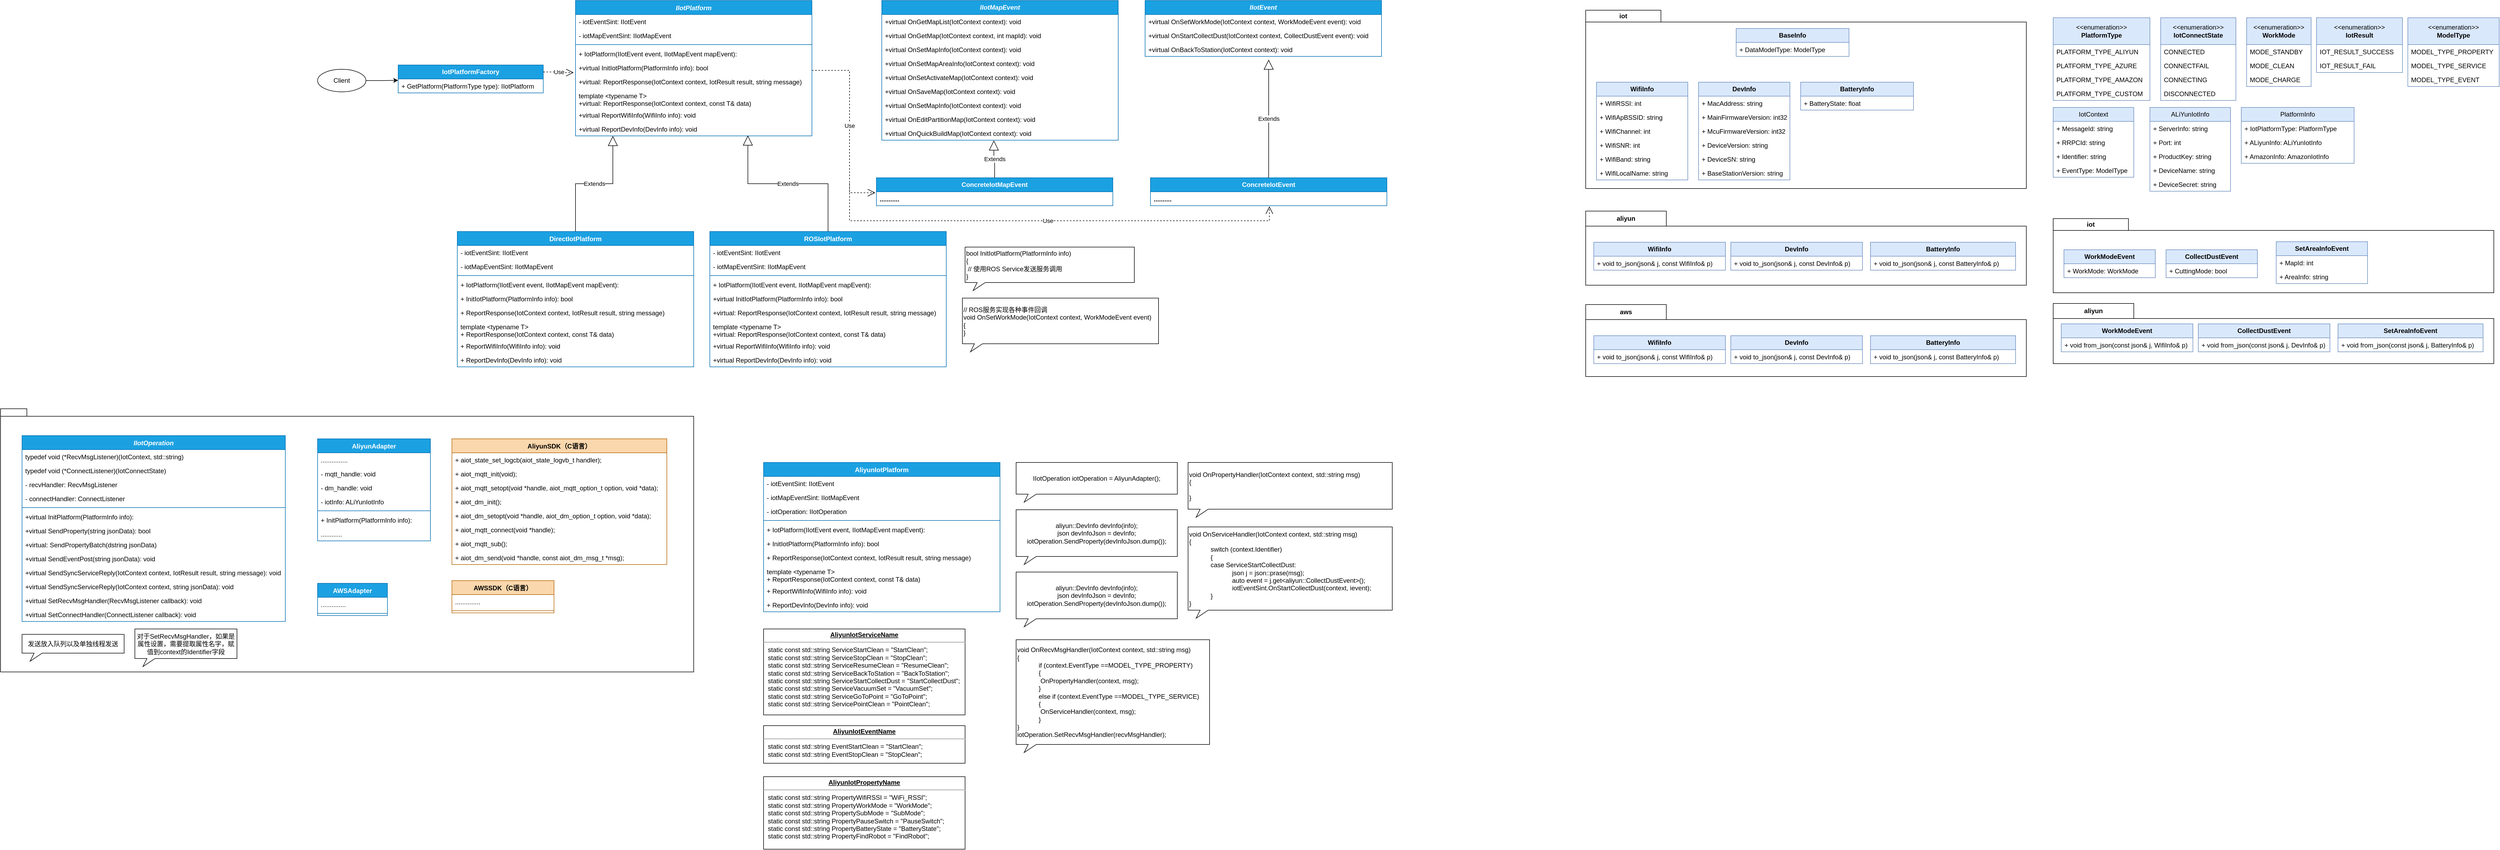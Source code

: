 <mxfile version="21.1.5" type="github">
  <diagram name="Page-1" id="c4acf3e9-155e-7222-9cf6-157b1a14988f">
    <mxGraphModel dx="2790" dy="472" grid="1" gridSize="10" guides="1" tooltips="1" connect="1" arrows="1" fold="1" page="1" pageScale="1" pageWidth="980" pageHeight="1390" background="none" math="0" shadow="0">
      <root>
        <mxCell id="0" />
        <mxCell id="1" parent="0" />
        <mxCell id="I9QbP4iJ-JVChOP0fgTt-303" value="" style="shape=folder;fontStyle=1;spacingTop=10;tabWidth=140;tabHeight=22;tabPosition=left;html=1;whiteSpace=wrap;movable=1;resizable=1;rotatable=1;deletable=1;editable=1;locked=0;connectable=1;" vertex="1" parent="1">
          <mxGeometry x="1950" y="436" width="820" height="138" as="geometry" />
        </mxCell>
        <mxCell id="I9QbP4iJ-JVChOP0fgTt-227" value="" style="shape=folder;fontStyle=1;spacingTop=10;tabWidth=40;tabHeight=14;tabPosition=left;html=1;whiteSpace=wrap;" vertex="1" parent="1">
          <mxGeometry x="-1870" y="790" width="1290" height="490" as="geometry" />
        </mxCell>
        <mxCell id="I9QbP4iJ-JVChOP0fgTt-197" value="" style="shape=folder;fontStyle=1;spacingTop=10;tabWidth=140;tabHeight=22;tabPosition=left;html=1;whiteSpace=wrap;movable=1;resizable=1;rotatable=1;deletable=1;editable=1;locked=0;connectable=1;" vertex="1" parent="1">
          <mxGeometry x="1080" y="48" width="820" height="332" as="geometry" />
        </mxCell>
        <mxCell id="I9QbP4iJ-JVChOP0fgTt-180" value="" style="shape=folder;fontStyle=1;spacingTop=10;tabWidth=150;tabHeight=28;tabPosition=left;html=1;whiteSpace=wrap;movable=1;resizable=1;rotatable=1;deletable=1;editable=1;locked=0;connectable=1;" vertex="1" parent="1">
          <mxGeometry x="1080" y="422" width="820" height="138" as="geometry" />
        </mxCell>
        <mxCell id="I9QbP4iJ-JVChOP0fgTt-6" value="&lt;b&gt;WifiInfo&lt;/b&gt;" style="swimlane;fontStyle=0;childLayout=stackLayout;horizontal=1;startSize=26;fillColor=#dae8fc;horizontalStack=0;resizeParent=1;resizeParentMax=0;resizeLast=0;collapsible=1;marginBottom=0;whiteSpace=wrap;html=1;strokeColor=#6c8ebf;" vertex="1" parent="1">
          <mxGeometry x="1100" y="182" width="170" height="182" as="geometry" />
        </mxCell>
        <mxCell id="I9QbP4iJ-JVChOP0fgTt-7" value="+ WifiRSSI: int" style="text;strokeColor=none;fillColor=none;align=left;verticalAlign=top;spacingLeft=4;spacingRight=4;overflow=hidden;rotatable=0;points=[[0,0.5],[1,0.5]];portConstraint=eastwest;whiteSpace=wrap;html=1;" vertex="1" parent="I9QbP4iJ-JVChOP0fgTt-6">
          <mxGeometry y="26" width="170" height="26" as="geometry" />
        </mxCell>
        <mxCell id="I9QbP4iJ-JVChOP0fgTt-8" value="+ WifiApBSSID: string" style="text;strokeColor=none;fillColor=none;align=left;verticalAlign=top;spacingLeft=4;spacingRight=4;overflow=hidden;rotatable=0;points=[[0,0.5],[1,0.5]];portConstraint=eastwest;whiteSpace=wrap;html=1;" vertex="1" parent="I9QbP4iJ-JVChOP0fgTt-6">
          <mxGeometry y="52" width="170" height="26" as="geometry" />
        </mxCell>
        <mxCell id="I9QbP4iJ-JVChOP0fgTt-9" value="+ WifiChannel: int" style="text;strokeColor=none;fillColor=none;align=left;verticalAlign=top;spacingLeft=4;spacingRight=4;overflow=hidden;rotatable=0;points=[[0,0.5],[1,0.5]];portConstraint=eastwest;whiteSpace=wrap;html=1;" vertex="1" parent="I9QbP4iJ-JVChOP0fgTt-6">
          <mxGeometry y="78" width="170" height="26" as="geometry" />
        </mxCell>
        <mxCell id="I9QbP4iJ-JVChOP0fgTt-19" value="+ WifiSNR: int" style="text;strokeColor=none;fillColor=none;align=left;verticalAlign=top;spacingLeft=4;spacingRight=4;overflow=hidden;rotatable=0;points=[[0,0.5],[1,0.5]];portConstraint=eastwest;whiteSpace=wrap;html=1;" vertex="1" parent="I9QbP4iJ-JVChOP0fgTt-6">
          <mxGeometry y="104" width="170" height="26" as="geometry" />
        </mxCell>
        <mxCell id="I9QbP4iJ-JVChOP0fgTt-10" value="+ WifiBand: string" style="text;strokeColor=none;fillColor=none;align=left;verticalAlign=top;spacingLeft=4;spacingRight=4;overflow=hidden;rotatable=0;points=[[0,0.5],[1,0.5]];portConstraint=eastwest;whiteSpace=wrap;html=1;" vertex="1" parent="I9QbP4iJ-JVChOP0fgTt-6">
          <mxGeometry y="130" width="170" height="26" as="geometry" />
        </mxCell>
        <mxCell id="I9QbP4iJ-JVChOP0fgTt-11" value="+ WifiLocalName: string" style="text;strokeColor=none;fillColor=none;align=left;verticalAlign=top;spacingLeft=4;spacingRight=4;overflow=hidden;rotatable=0;points=[[0,0.5],[1,0.5]];portConstraint=eastwest;whiteSpace=wrap;html=1;" vertex="1" parent="I9QbP4iJ-JVChOP0fgTt-6">
          <mxGeometry y="156" width="170" height="26" as="geometry" />
        </mxCell>
        <mxCell id="I9QbP4iJ-JVChOP0fgTt-12" value="&lt;b&gt;DevInfo&lt;/b&gt;" style="swimlane;fontStyle=0;childLayout=stackLayout;horizontal=1;startSize=26;fillColor=#dae8fc;horizontalStack=0;resizeParent=1;resizeParentMax=0;resizeLast=0;collapsible=1;marginBottom=0;whiteSpace=wrap;html=1;strokeColor=#6c8ebf;" vertex="1" parent="1">
          <mxGeometry x="1290" y="182" width="170" height="182" as="geometry" />
        </mxCell>
        <mxCell id="I9QbP4iJ-JVChOP0fgTt-13" value="+ MacAddress: string" style="text;strokeColor=none;fillColor=none;align=left;verticalAlign=top;spacingLeft=4;spacingRight=4;overflow=hidden;rotatable=0;points=[[0,0.5],[1,0.5]];portConstraint=eastwest;whiteSpace=wrap;html=1;" vertex="1" parent="I9QbP4iJ-JVChOP0fgTt-12">
          <mxGeometry y="26" width="170" height="26" as="geometry" />
        </mxCell>
        <mxCell id="I9QbP4iJ-JVChOP0fgTt-14" value="+ MainFirmwareVersion: int32" style="text;strokeColor=none;fillColor=none;align=left;verticalAlign=top;spacingLeft=4;spacingRight=4;overflow=hidden;rotatable=0;points=[[0,0.5],[1,0.5]];portConstraint=eastwest;whiteSpace=wrap;html=1;" vertex="1" parent="I9QbP4iJ-JVChOP0fgTt-12">
          <mxGeometry y="52" width="170" height="26" as="geometry" />
        </mxCell>
        <mxCell id="I9QbP4iJ-JVChOP0fgTt-15" value="+ McuFirmwareVersion: int32" style="text;strokeColor=none;fillColor=none;align=left;verticalAlign=top;spacingLeft=4;spacingRight=4;overflow=hidden;rotatable=0;points=[[0,0.5],[1,0.5]];portConstraint=eastwest;whiteSpace=wrap;html=1;" vertex="1" parent="I9QbP4iJ-JVChOP0fgTt-12">
          <mxGeometry y="78" width="170" height="26" as="geometry" />
        </mxCell>
        <mxCell id="I9QbP4iJ-JVChOP0fgTt-16" value="+ DeviceVersion: string" style="text;strokeColor=none;fillColor=none;align=left;verticalAlign=top;spacingLeft=4;spacingRight=4;overflow=hidden;rotatable=0;points=[[0,0.5],[1,0.5]];portConstraint=eastwest;whiteSpace=wrap;html=1;" vertex="1" parent="I9QbP4iJ-JVChOP0fgTt-12">
          <mxGeometry y="104" width="170" height="26" as="geometry" />
        </mxCell>
        <mxCell id="I9QbP4iJ-JVChOP0fgTt-17" value="+ DeviceSN: string" style="text;strokeColor=none;fillColor=none;align=left;verticalAlign=top;spacingLeft=4;spacingRight=4;overflow=hidden;rotatable=0;points=[[0,0.5],[1,0.5]];portConstraint=eastwest;whiteSpace=wrap;html=1;" vertex="1" parent="I9QbP4iJ-JVChOP0fgTt-12">
          <mxGeometry y="130" width="170" height="26" as="geometry" />
        </mxCell>
        <mxCell id="I9QbP4iJ-JVChOP0fgTt-18" value="+ BaseStationVersion: string" style="text;strokeColor=none;fillColor=none;align=left;verticalAlign=top;spacingLeft=4;spacingRight=4;overflow=hidden;rotatable=0;points=[[0,0.5],[1,0.5]];portConstraint=eastwest;whiteSpace=wrap;html=1;" vertex="1" parent="I9QbP4iJ-JVChOP0fgTt-12">
          <mxGeometry y="156" width="170" height="26" as="geometry" />
        </mxCell>
        <mxCell id="I9QbP4iJ-JVChOP0fgTt-24" value="&lt;b&gt;&lt;i&gt;IIotEvent&lt;/i&gt;&lt;/b&gt;" style="swimlane;fontStyle=0;childLayout=stackLayout;horizontal=1;startSize=26;fillColor=#1ba1e2;horizontalStack=0;resizeParent=1;resizeParentMax=0;resizeLast=0;collapsible=1;marginBottom=0;whiteSpace=wrap;html=1;fontColor=#ffffff;strokeColor=#006EAF;" vertex="1" parent="1">
          <mxGeometry x="260" y="30" width="440" height="104" as="geometry" />
        </mxCell>
        <mxCell id="I9QbP4iJ-JVChOP0fgTt-25" value="+virtual&amp;nbsp;OnSetWorkMode(IotContext context, WorkModeEvent event): void" style="text;strokeColor=none;fillColor=none;align=left;verticalAlign=top;spacingLeft=4;spacingRight=4;overflow=hidden;rotatable=0;points=[[0,0.5],[1,0.5]];portConstraint=eastwest;whiteSpace=wrap;html=1;" vertex="1" parent="I9QbP4iJ-JVChOP0fgTt-24">
          <mxGeometry y="26" width="440" height="26" as="geometry" />
        </mxCell>
        <mxCell id="I9QbP4iJ-JVChOP0fgTt-26" value="+virtual&amp;nbsp;OnStartCollectDust(IotContext context, CollectDustEvent event): void" style="text;strokeColor=none;fillColor=none;align=left;verticalAlign=top;spacingLeft=4;spacingRight=4;overflow=hidden;rotatable=0;points=[[0,0.5],[1,0.5]];portConstraint=eastwest;whiteSpace=wrap;html=1;" vertex="1" parent="I9QbP4iJ-JVChOP0fgTt-24">
          <mxGeometry y="52" width="440" height="26" as="geometry" />
        </mxCell>
        <mxCell id="I9QbP4iJ-JVChOP0fgTt-27" value="+virtual&amp;nbsp;OnBackToStation(IotContext context): void" style="text;strokeColor=none;fillColor=none;align=left;verticalAlign=top;spacingLeft=4;spacingRight=4;overflow=hidden;rotatable=0;points=[[0,0.5],[1,0.5]];portConstraint=eastwest;whiteSpace=wrap;html=1;" vertex="1" parent="I9QbP4iJ-JVChOP0fgTt-24">
          <mxGeometry y="78" width="440" height="26" as="geometry" />
        </mxCell>
        <mxCell id="I9QbP4iJ-JVChOP0fgTt-35" value="&amp;lt;&amp;lt;enumeration&amp;gt;&amp;gt;&lt;br&gt;&lt;b&gt;WorkMode&lt;/b&gt;" style="swimlane;fontStyle=0;childLayout=stackLayout;horizontal=1;startSize=50;fillColor=#dae8fc;horizontalStack=0;resizeParent=1;resizeParentMax=0;resizeLast=0;collapsible=1;marginBottom=0;whiteSpace=wrap;html=1;strokeColor=#6c8ebf;" vertex="1" parent="1">
          <mxGeometry x="2310" y="62" width="120" height="128" as="geometry" />
        </mxCell>
        <mxCell id="I9QbP4iJ-JVChOP0fgTt-36" value="MODE_STANDBY" style="text;strokeColor=none;fillColor=none;align=left;verticalAlign=top;spacingLeft=4;spacingRight=4;overflow=hidden;rotatable=0;points=[[0,0.5],[1,0.5]];portConstraint=eastwest;whiteSpace=wrap;html=1;" vertex="1" parent="I9QbP4iJ-JVChOP0fgTt-35">
          <mxGeometry y="50" width="120" height="26" as="geometry" />
        </mxCell>
        <mxCell id="I9QbP4iJ-JVChOP0fgTt-37" value="MODE_CLEAN" style="text;strokeColor=none;fillColor=none;align=left;verticalAlign=top;spacingLeft=4;spacingRight=4;overflow=hidden;rotatable=0;points=[[0,0.5],[1,0.5]];portConstraint=eastwest;whiteSpace=wrap;html=1;" vertex="1" parent="I9QbP4iJ-JVChOP0fgTt-35">
          <mxGeometry y="76" width="120" height="26" as="geometry" />
        </mxCell>
        <mxCell id="I9QbP4iJ-JVChOP0fgTt-38" value="MODE_CHARGE" style="text;strokeColor=none;fillColor=none;align=left;verticalAlign=top;spacingLeft=4;spacingRight=4;overflow=hidden;rotatable=0;points=[[0,0.5],[1,0.5]];portConstraint=eastwest;whiteSpace=wrap;html=1;" vertex="1" parent="I9QbP4iJ-JVChOP0fgTt-35">
          <mxGeometry y="102" width="120" height="26" as="geometry" />
        </mxCell>
        <mxCell id="I9QbP4iJ-JVChOP0fgTt-40" value="IotContext" style="swimlane;fontStyle=0;childLayout=stackLayout;horizontal=1;startSize=26;fillColor=#dae8fc;horizontalStack=0;resizeParent=1;resizeParentMax=0;resizeLast=0;collapsible=1;marginBottom=0;whiteSpace=wrap;html=1;strokeColor=#6c8ebf;" vertex="1" parent="1">
          <mxGeometry x="1950" y="229" width="150" height="130" as="geometry" />
        </mxCell>
        <mxCell id="I9QbP4iJ-JVChOP0fgTt-41" value="+ MessageId: string" style="text;strokeColor=none;fillColor=none;align=left;verticalAlign=top;spacingLeft=4;spacingRight=4;overflow=hidden;rotatable=0;points=[[0,0.5],[1,0.5]];portConstraint=eastwest;whiteSpace=wrap;html=1;" vertex="1" parent="I9QbP4iJ-JVChOP0fgTt-40">
          <mxGeometry y="26" width="150" height="26" as="geometry" />
        </mxCell>
        <mxCell id="I9QbP4iJ-JVChOP0fgTt-278" value="+ RRPCId: string" style="text;strokeColor=none;fillColor=none;align=left;verticalAlign=top;spacingLeft=4;spacingRight=4;overflow=hidden;rotatable=0;points=[[0,0.5],[1,0.5]];portConstraint=eastwest;whiteSpace=wrap;html=1;" vertex="1" parent="I9QbP4iJ-JVChOP0fgTt-40">
          <mxGeometry y="52" width="150" height="26" as="geometry" />
        </mxCell>
        <mxCell id="I9QbP4iJ-JVChOP0fgTt-42" value="+ Identifier: string" style="text;strokeColor=none;fillColor=none;align=left;verticalAlign=top;spacingLeft=4;spacingRight=4;overflow=hidden;rotatable=0;points=[[0,0.5],[1,0.5]];portConstraint=eastwest;whiteSpace=wrap;html=1;" vertex="1" parent="I9QbP4iJ-JVChOP0fgTt-40">
          <mxGeometry y="78" width="150" height="26" as="geometry" />
        </mxCell>
        <mxCell id="I9QbP4iJ-JVChOP0fgTt-43" value="+ EventType: ModelType" style="text;strokeColor=none;fillColor=none;align=left;verticalAlign=top;spacingLeft=4;spacingRight=4;overflow=hidden;rotatable=0;points=[[0,0.5],[1,0.5]];portConstraint=eastwest;whiteSpace=wrap;html=1;" vertex="1" parent="I9QbP4iJ-JVChOP0fgTt-40">
          <mxGeometry y="104" width="150" height="26" as="geometry" />
        </mxCell>
        <mxCell id="I9QbP4iJ-JVChOP0fgTt-47" value="&amp;lt;&amp;lt;enumeration&amp;gt;&amp;gt;&lt;br&gt;&lt;b&gt;ModelType&lt;/b&gt;" style="swimlane;fontStyle=0;childLayout=stackLayout;horizontal=1;startSize=50;fillColor=#dae8fc;horizontalStack=0;resizeParent=1;resizeParentMax=0;resizeLast=0;collapsible=1;marginBottom=0;whiteSpace=wrap;html=1;strokeColor=#6c8ebf;" vertex="1" parent="1">
          <mxGeometry x="2610" y="62" width="170" height="128" as="geometry" />
        </mxCell>
        <mxCell id="I9QbP4iJ-JVChOP0fgTt-48" value="MODEL_TYPE_PROPERTY" style="text;strokeColor=none;fillColor=none;align=left;verticalAlign=top;spacingLeft=4;spacingRight=4;overflow=hidden;rotatable=0;points=[[0,0.5],[1,0.5]];portConstraint=eastwest;whiteSpace=wrap;html=1;" vertex="1" parent="I9QbP4iJ-JVChOP0fgTt-47">
          <mxGeometry y="50" width="170" height="26" as="geometry" />
        </mxCell>
        <mxCell id="I9QbP4iJ-JVChOP0fgTt-50" value="MODEL_TYPE_SERVICE" style="text;strokeColor=none;fillColor=none;align=left;verticalAlign=top;spacingLeft=4;spacingRight=4;overflow=hidden;rotatable=0;points=[[0,0.5],[1,0.5]];portConstraint=eastwest;whiteSpace=wrap;html=1;" vertex="1" parent="I9QbP4iJ-JVChOP0fgTt-47">
          <mxGeometry y="76" width="170" height="26" as="geometry" />
        </mxCell>
        <mxCell id="I9QbP4iJ-JVChOP0fgTt-169" value="MODEL_TYPE_EVENT" style="text;strokeColor=none;fillColor=none;align=left;verticalAlign=top;spacingLeft=4;spacingRight=4;overflow=hidden;rotatable=0;points=[[0,0.5],[1,0.5]];portConstraint=eastwest;whiteSpace=wrap;html=1;" vertex="1" parent="I9QbP4iJ-JVChOP0fgTt-47">
          <mxGeometry y="102" width="170" height="26" as="geometry" />
        </mxCell>
        <mxCell id="I9QbP4iJ-JVChOP0fgTt-51" value="&lt;i style=&quot;&quot;&gt;IIotPlatform&lt;/i&gt;" style="swimlane;fontStyle=1;align=center;verticalAlign=top;childLayout=stackLayout;horizontal=1;startSize=26;horizontalStack=0;resizeParent=1;resizeParentMax=0;resizeLast=0;collapsible=1;marginBottom=0;whiteSpace=wrap;html=1;fillColor=#1ba1e2;fontColor=#ffffff;strokeColor=#006EAF;" vertex="1" parent="1">
          <mxGeometry x="-800" y="30" width="440" height="252" as="geometry" />
        </mxCell>
        <mxCell id="I9QbP4iJ-JVChOP0fgTt-52" value="- iotEventSint: IIotEvent" style="text;strokeColor=none;fillColor=none;align=left;verticalAlign=top;spacingLeft=4;spacingRight=4;overflow=hidden;rotatable=0;points=[[0,0.5],[1,0.5]];portConstraint=eastwest;whiteSpace=wrap;html=1;" vertex="1" parent="I9QbP4iJ-JVChOP0fgTt-51">
          <mxGeometry y="26" width="440" height="26" as="geometry" />
        </mxCell>
        <mxCell id="I9QbP4iJ-JVChOP0fgTt-100" value="- iotMapEventSint: IIotMapEvent" style="text;strokeColor=none;fillColor=none;align=left;verticalAlign=top;spacingLeft=4;spacingRight=4;overflow=hidden;rotatable=0;points=[[0,0.5],[1,0.5]];portConstraint=eastwest;whiteSpace=wrap;html=1;" vertex="1" parent="I9QbP4iJ-JVChOP0fgTt-51">
          <mxGeometry y="52" width="440" height="26" as="geometry" />
        </mxCell>
        <mxCell id="I9QbP4iJ-JVChOP0fgTt-53" value="" style="line;strokeWidth=1;fillColor=none;align=left;verticalAlign=middle;spacingTop=-1;spacingLeft=3;spacingRight=3;rotatable=0;labelPosition=right;points=[];portConstraint=eastwest;strokeColor=inherit;" vertex="1" parent="I9QbP4iJ-JVChOP0fgTt-51">
          <mxGeometry y="78" width="440" height="8" as="geometry" />
        </mxCell>
        <mxCell id="I9QbP4iJ-JVChOP0fgTt-54" value="+ IotPlatform(IIotEvent event, IIotMapEvent mapEvent):&amp;nbsp;" style="text;strokeColor=none;fillColor=none;align=left;verticalAlign=top;spacingLeft=4;spacingRight=4;overflow=hidden;rotatable=0;points=[[0,0.5],[1,0.5]];portConstraint=eastwest;whiteSpace=wrap;html=1;" vertex="1" parent="I9QbP4iJ-JVChOP0fgTt-51">
          <mxGeometry y="86" width="440" height="26" as="geometry" />
        </mxCell>
        <mxCell id="I9QbP4iJ-JVChOP0fgTt-63" value="+virtual&amp;nbsp;InitIotPlatform(PlatformInfo info): bool" style="text;strokeColor=none;fillColor=none;align=left;verticalAlign=top;spacingLeft=4;spacingRight=4;overflow=hidden;rotatable=0;points=[[0,0.5],[1,0.5]];portConstraint=eastwest;whiteSpace=wrap;html=1;" vertex="1" parent="I9QbP4iJ-JVChOP0fgTt-51">
          <mxGeometry y="112" width="440" height="26" as="geometry" />
        </mxCell>
        <mxCell id="I9QbP4iJ-JVChOP0fgTt-88" value="+virtual: ReportResponse(IotContext context, IotResult result, string message)" style="text;strokeColor=none;fillColor=none;align=left;verticalAlign=top;spacingLeft=4;spacingRight=4;overflow=hidden;rotatable=0;points=[[0,0.5],[1,0.5]];portConstraint=eastwest;whiteSpace=wrap;html=1;" vertex="1" parent="I9QbP4iJ-JVChOP0fgTt-51">
          <mxGeometry y="138" width="440" height="26" as="geometry" />
        </mxCell>
        <mxCell id="I9QbP4iJ-JVChOP0fgTt-101" value="template &amp;lt;typename T&amp;gt;&lt;br&gt;+virtual: ReportResponse(IotContext context, const T&amp;amp; data)" style="text;strokeColor=none;fillColor=none;align=left;verticalAlign=top;spacingLeft=4;spacingRight=4;overflow=hidden;rotatable=0;points=[[0,0.5],[1,0.5]];portConstraint=eastwest;whiteSpace=wrap;html=1;" vertex="1" parent="I9QbP4iJ-JVChOP0fgTt-51">
          <mxGeometry y="164" width="440" height="36" as="geometry" />
        </mxCell>
        <mxCell id="I9QbP4iJ-JVChOP0fgTt-56" value="+virtual ReportWifiInfo(WifiInfo info): void" style="text;strokeColor=none;fillColor=none;align=left;verticalAlign=top;spacingLeft=4;spacingRight=4;overflow=hidden;rotatable=0;points=[[0,0.5],[1,0.5]];portConstraint=eastwest;whiteSpace=wrap;html=1;" vertex="1" parent="I9QbP4iJ-JVChOP0fgTt-51">
          <mxGeometry y="200" width="440" height="26" as="geometry" />
        </mxCell>
        <mxCell id="I9QbP4iJ-JVChOP0fgTt-57" value="+virtual ReportDevInfo(DevInfo info): void" style="text;strokeColor=none;fillColor=none;align=left;verticalAlign=top;spacingLeft=4;spacingRight=4;overflow=hidden;rotatable=0;points=[[0,0.5],[1,0.5]];portConstraint=eastwest;whiteSpace=wrap;html=1;" vertex="1" parent="I9QbP4iJ-JVChOP0fgTt-51">
          <mxGeometry y="226" width="440" height="26" as="geometry" />
        </mxCell>
        <mxCell id="I9QbP4iJ-JVChOP0fgTt-58" value="&amp;lt;&amp;lt;enumeration&amp;gt;&amp;gt;&lt;br&gt;&lt;b&gt;PlatformType&lt;/b&gt;" style="swimlane;fontStyle=0;childLayout=stackLayout;horizontal=1;startSize=50;fillColor=#dae8fc;horizontalStack=0;resizeParent=1;resizeParentMax=0;resizeLast=0;collapsible=1;marginBottom=0;whiteSpace=wrap;html=1;strokeColor=#6c8ebf;" vertex="1" parent="1">
          <mxGeometry x="1950" y="62" width="180" height="154" as="geometry" />
        </mxCell>
        <mxCell id="I9QbP4iJ-JVChOP0fgTt-59" value="PLATFORM_TYPE_ALIYUN" style="text;strokeColor=none;fillColor=none;align=left;verticalAlign=top;spacingLeft=4;spacingRight=4;overflow=hidden;rotatable=0;points=[[0,0.5],[1,0.5]];portConstraint=eastwest;whiteSpace=wrap;html=1;" vertex="1" parent="I9QbP4iJ-JVChOP0fgTt-58">
          <mxGeometry y="50" width="180" height="26" as="geometry" />
        </mxCell>
        <mxCell id="I9QbP4iJ-JVChOP0fgTt-60" value="PLATFORM_TYPE_AZURE" style="text;strokeColor=none;fillColor=none;align=left;verticalAlign=top;spacingLeft=4;spacingRight=4;overflow=hidden;rotatable=0;points=[[0,0.5],[1,0.5]];portConstraint=eastwest;whiteSpace=wrap;html=1;" vertex="1" parent="I9QbP4iJ-JVChOP0fgTt-58">
          <mxGeometry y="76" width="180" height="26" as="geometry" />
        </mxCell>
        <mxCell id="I9QbP4iJ-JVChOP0fgTt-61" value="PLATFORM_TYPE_AMAZON" style="text;strokeColor=none;fillColor=none;align=left;verticalAlign=top;spacingLeft=4;spacingRight=4;overflow=hidden;rotatable=0;points=[[0,0.5],[1,0.5]];portConstraint=eastwest;whiteSpace=wrap;html=1;" vertex="1" parent="I9QbP4iJ-JVChOP0fgTt-58">
          <mxGeometry y="102" width="180" height="26" as="geometry" />
        </mxCell>
        <mxCell id="I9QbP4iJ-JVChOP0fgTt-62" value="PLATFORM_TYPE_CUSTOM" style="text;strokeColor=none;fillColor=none;align=left;verticalAlign=top;spacingLeft=4;spacingRight=4;overflow=hidden;rotatable=0;points=[[0,0.5],[1,0.5]];portConstraint=eastwest;whiteSpace=wrap;html=1;" vertex="1" parent="I9QbP4iJ-JVChOP0fgTt-58">
          <mxGeometry y="128" width="180" height="26" as="geometry" />
        </mxCell>
        <mxCell id="I9QbP4iJ-JVChOP0fgTt-64" value="PlatformInfo" style="swimlane;fontStyle=0;childLayout=stackLayout;horizontal=1;startSize=26;fillColor=#dae8fc;horizontalStack=0;resizeParent=1;resizeParentMax=0;resizeLast=0;collapsible=1;marginBottom=0;whiteSpace=wrap;html=1;strokeColor=#6c8ebf;" vertex="1" parent="1">
          <mxGeometry x="2300" y="229" width="210" height="104" as="geometry" />
        </mxCell>
        <mxCell id="I9QbP4iJ-JVChOP0fgTt-65" value="+ IotPlatformType: PlatformType" style="text;strokeColor=none;fillColor=none;align=left;verticalAlign=top;spacingLeft=4;spacingRight=4;overflow=hidden;rotatable=0;points=[[0,0.5],[1,0.5]];portConstraint=eastwest;whiteSpace=wrap;html=1;" vertex="1" parent="I9QbP4iJ-JVChOP0fgTt-64">
          <mxGeometry y="26" width="210" height="26" as="geometry" />
        </mxCell>
        <mxCell id="I9QbP4iJ-JVChOP0fgTt-66" value="+ ALiyunInfo: ALiYunIotInfo" style="text;strokeColor=none;fillColor=none;align=left;verticalAlign=top;spacingLeft=4;spacingRight=4;overflow=hidden;rotatable=0;points=[[0,0.5],[1,0.5]];portConstraint=eastwest;whiteSpace=wrap;html=1;" vertex="1" parent="I9QbP4iJ-JVChOP0fgTt-64">
          <mxGeometry y="52" width="210" height="26" as="geometry" />
        </mxCell>
        <mxCell id="I9QbP4iJ-JVChOP0fgTt-67" value="+ AmazonInfo: AmazonIotInfo&amp;nbsp;" style="text;strokeColor=none;fillColor=none;align=left;verticalAlign=top;spacingLeft=4;spacingRight=4;overflow=hidden;rotatable=0;points=[[0,0.5],[1,0.5]];portConstraint=eastwest;whiteSpace=wrap;html=1;" vertex="1" parent="I9QbP4iJ-JVChOP0fgTt-64">
          <mxGeometry y="78" width="210" height="26" as="geometry" />
        </mxCell>
        <mxCell id="I9QbP4iJ-JVChOP0fgTt-68" value="ALiYunIotInfo" style="swimlane;fontStyle=0;childLayout=stackLayout;horizontal=1;startSize=26;fillColor=#dae8fc;horizontalStack=0;resizeParent=1;resizeParentMax=0;resizeLast=0;collapsible=1;marginBottom=0;whiteSpace=wrap;html=1;strokeColor=#6c8ebf;" vertex="1" parent="1">
          <mxGeometry x="2130" y="229" width="150" height="156" as="geometry" />
        </mxCell>
        <mxCell id="I9QbP4iJ-JVChOP0fgTt-69" value="+ ServerInfo: string" style="text;strokeColor=none;fillColor=none;align=left;verticalAlign=top;spacingLeft=4;spacingRight=4;overflow=hidden;rotatable=0;points=[[0,0.5],[1,0.5]];portConstraint=eastwest;whiteSpace=wrap;html=1;" vertex="1" parent="I9QbP4iJ-JVChOP0fgTt-68">
          <mxGeometry y="26" width="150" height="26" as="geometry" />
        </mxCell>
        <mxCell id="I9QbP4iJ-JVChOP0fgTt-72" value="+ Port: int" style="text;strokeColor=none;fillColor=none;align=left;verticalAlign=top;spacingLeft=4;spacingRight=4;overflow=hidden;rotatable=0;points=[[0,0.5],[1,0.5]];portConstraint=eastwest;whiteSpace=wrap;html=1;" vertex="1" parent="I9QbP4iJ-JVChOP0fgTt-68">
          <mxGeometry y="52" width="150" height="26" as="geometry" />
        </mxCell>
        <mxCell id="I9QbP4iJ-JVChOP0fgTt-70" value="+ ProductKey: string" style="text;strokeColor=none;fillColor=none;align=left;verticalAlign=top;spacingLeft=4;spacingRight=4;overflow=hidden;rotatable=0;points=[[0,0.5],[1,0.5]];portConstraint=eastwest;whiteSpace=wrap;html=1;" vertex="1" parent="I9QbP4iJ-JVChOP0fgTt-68">
          <mxGeometry y="78" width="150" height="26" as="geometry" />
        </mxCell>
        <mxCell id="I9QbP4iJ-JVChOP0fgTt-71" value="+ DeviceName: string" style="text;strokeColor=none;fillColor=none;align=left;verticalAlign=top;spacingLeft=4;spacingRight=4;overflow=hidden;rotatable=0;points=[[0,0.5],[1,0.5]];portConstraint=eastwest;whiteSpace=wrap;html=1;" vertex="1" parent="I9QbP4iJ-JVChOP0fgTt-68">
          <mxGeometry y="104" width="150" height="26" as="geometry" />
        </mxCell>
        <mxCell id="I9QbP4iJ-JVChOP0fgTt-73" value="+ DeviceSecret: string" style="text;strokeColor=none;fillColor=none;align=left;verticalAlign=top;spacingLeft=4;spacingRight=4;overflow=hidden;rotatable=0;points=[[0,0.5],[1,0.5]];portConstraint=eastwest;whiteSpace=wrap;html=1;" vertex="1" parent="I9QbP4iJ-JVChOP0fgTt-68">
          <mxGeometry y="130" width="150" height="26" as="geometry" />
        </mxCell>
        <mxCell id="I9QbP4iJ-JVChOP0fgTt-74" value="&lt;b&gt;WorkModeEvent&lt;/b&gt;" style="swimlane;fontStyle=0;childLayout=stackLayout;horizontal=1;startSize=26;fillColor=#dae8fc;horizontalStack=0;resizeParent=1;resizeParentMax=0;resizeLast=0;collapsible=1;marginBottom=0;whiteSpace=wrap;html=1;strokeColor=#6c8ebf;" vertex="1" parent="1">
          <mxGeometry x="1970" y="494" width="170" height="52" as="geometry" />
        </mxCell>
        <mxCell id="I9QbP4iJ-JVChOP0fgTt-75" value="+ WorkMode: WorkMode" style="text;strokeColor=none;fillColor=none;align=left;verticalAlign=top;spacingLeft=4;spacingRight=4;overflow=hidden;rotatable=0;points=[[0,0.5],[1,0.5]];portConstraint=eastwest;whiteSpace=wrap;html=1;" vertex="1" parent="I9QbP4iJ-JVChOP0fgTt-74">
          <mxGeometry y="26" width="170" height="26" as="geometry" />
        </mxCell>
        <mxCell id="I9QbP4iJ-JVChOP0fgTt-78" value="&amp;lt;&amp;lt;enumeration&amp;gt;&amp;gt;&lt;br&gt;&lt;b&gt;IotResult&lt;/b&gt;" style="swimlane;fontStyle=0;childLayout=stackLayout;horizontal=1;startSize=50;fillColor=#dae8fc;horizontalStack=0;resizeParent=1;resizeParentMax=0;resizeLast=0;collapsible=1;marginBottom=0;whiteSpace=wrap;html=1;strokeColor=#6c8ebf;" vertex="1" parent="1">
          <mxGeometry x="2440" y="62" width="160" height="102" as="geometry" />
        </mxCell>
        <mxCell id="I9QbP4iJ-JVChOP0fgTt-79" value="IOT_RESULT_SUCCESS" style="text;strokeColor=none;fillColor=none;align=left;verticalAlign=top;spacingLeft=4;spacingRight=4;overflow=hidden;rotatable=0;points=[[0,0.5],[1,0.5]];portConstraint=eastwest;whiteSpace=wrap;html=1;" vertex="1" parent="I9QbP4iJ-JVChOP0fgTt-78">
          <mxGeometry y="50" width="160" height="26" as="geometry" />
        </mxCell>
        <mxCell id="I9QbP4iJ-JVChOP0fgTt-80" value="IOT_RESULT_FAIL" style="text;strokeColor=none;fillColor=none;align=left;verticalAlign=top;spacingLeft=4;spacingRight=4;overflow=hidden;rotatable=0;points=[[0,0.5],[1,0.5]];portConstraint=eastwest;whiteSpace=wrap;html=1;" vertex="1" parent="I9QbP4iJ-JVChOP0fgTt-78">
          <mxGeometry y="76" width="160" height="26" as="geometry" />
        </mxCell>
        <mxCell id="I9QbP4iJ-JVChOP0fgTt-82" value="&lt;b&gt;CollectDustEvent&lt;/b&gt;" style="swimlane;fontStyle=0;childLayout=stackLayout;horizontal=1;startSize=26;fillColor=#dae8fc;horizontalStack=0;resizeParent=1;resizeParentMax=0;resizeLast=0;collapsible=1;marginBottom=0;whiteSpace=wrap;html=1;strokeColor=#6c8ebf;" vertex="1" parent="1">
          <mxGeometry x="2160" y="494" width="170" height="52" as="geometry" />
        </mxCell>
        <mxCell id="I9QbP4iJ-JVChOP0fgTt-83" value="+ CuttingMode: bool" style="text;strokeColor=none;fillColor=none;align=left;verticalAlign=top;spacingLeft=4;spacingRight=4;overflow=hidden;rotatable=0;points=[[0,0.5],[1,0.5]];portConstraint=eastwest;whiteSpace=wrap;html=1;" vertex="1" parent="I9QbP4iJ-JVChOP0fgTt-82">
          <mxGeometry y="26" width="170" height="26" as="geometry" />
        </mxCell>
        <mxCell id="I9QbP4iJ-JVChOP0fgTt-84" value="&lt;b&gt;BatteryInfo&lt;/b&gt;" style="swimlane;fontStyle=0;childLayout=stackLayout;horizontal=1;startSize=26;fillColor=#dae8fc;horizontalStack=0;resizeParent=1;resizeParentMax=0;resizeLast=0;collapsible=1;marginBottom=0;whiteSpace=wrap;html=1;strokeColor=#6c8ebf;" vertex="1" parent="1">
          <mxGeometry x="1480" y="182" width="210" height="52" as="geometry" />
        </mxCell>
        <mxCell id="I9QbP4iJ-JVChOP0fgTt-85" value="+ BatteryState: float" style="text;strokeColor=none;fillColor=none;align=left;verticalAlign=top;spacingLeft=4;spacingRight=4;overflow=hidden;rotatable=0;points=[[0,0.5],[1,0.5]];portConstraint=eastwest;whiteSpace=wrap;html=1;" vertex="1" parent="I9QbP4iJ-JVChOP0fgTt-84">
          <mxGeometry y="26" width="210" height="26" as="geometry" />
        </mxCell>
        <mxCell id="I9QbP4iJ-JVChOP0fgTt-89" value="&lt;b&gt;&lt;i&gt;IIotMapEvent&lt;/i&gt;&lt;/b&gt;" style="swimlane;fontStyle=0;childLayout=stackLayout;horizontal=1;startSize=26;fillColor=#1ba1e2;horizontalStack=0;resizeParent=1;resizeParentMax=0;resizeLast=0;collapsible=1;marginBottom=0;whiteSpace=wrap;html=1;fontColor=#ffffff;strokeColor=#006EAF;" vertex="1" parent="1">
          <mxGeometry x="-230" y="30" width="440" height="260" as="geometry" />
        </mxCell>
        <mxCell id="I9QbP4iJ-JVChOP0fgTt-90" value="+virtual&amp;nbsp;OnGetMapList(IotContext context): void" style="text;strokeColor=none;fillColor=none;align=left;verticalAlign=top;spacingLeft=4;spacingRight=4;overflow=hidden;rotatable=0;points=[[0,0.5],[1,0.5]];portConstraint=eastwest;whiteSpace=wrap;html=1;" vertex="1" parent="I9QbP4iJ-JVChOP0fgTt-89">
          <mxGeometry y="26" width="440" height="26" as="geometry" />
        </mxCell>
        <mxCell id="I9QbP4iJ-JVChOP0fgTt-91" value="+virtual&amp;nbsp;OnGetMap(IotContext context, int mapId): void" style="text;strokeColor=none;fillColor=none;align=left;verticalAlign=top;spacingLeft=4;spacingRight=4;overflow=hidden;rotatable=0;points=[[0,0.5],[1,0.5]];portConstraint=eastwest;whiteSpace=wrap;html=1;" vertex="1" parent="I9QbP4iJ-JVChOP0fgTt-89">
          <mxGeometry y="52" width="440" height="26" as="geometry" />
        </mxCell>
        <mxCell id="I9QbP4iJ-JVChOP0fgTt-92" value="+virtual&amp;nbsp;OnSetMapInfo(IotContext context): void" style="text;strokeColor=none;fillColor=none;align=left;verticalAlign=top;spacingLeft=4;spacingRight=4;overflow=hidden;rotatable=0;points=[[0,0.5],[1,0.5]];portConstraint=eastwest;whiteSpace=wrap;html=1;" vertex="1" parent="I9QbP4iJ-JVChOP0fgTt-89">
          <mxGeometry y="78" width="440" height="26" as="geometry" />
        </mxCell>
        <mxCell id="I9QbP4iJ-JVChOP0fgTt-94" value="+virtual&amp;nbsp;OnSetMapAreaInfo(IotContext context): void" style="text;strokeColor=none;fillColor=none;align=left;verticalAlign=top;spacingLeft=4;spacingRight=4;overflow=hidden;rotatable=0;points=[[0,0.5],[1,0.5]];portConstraint=eastwest;whiteSpace=wrap;html=1;" vertex="1" parent="I9QbP4iJ-JVChOP0fgTt-89">
          <mxGeometry y="104" width="440" height="26" as="geometry" />
        </mxCell>
        <mxCell id="I9QbP4iJ-JVChOP0fgTt-95" value="+virtual&amp;nbsp;OnSetActivateMap(IotContext context): void" style="text;strokeColor=none;fillColor=none;align=left;verticalAlign=top;spacingLeft=4;spacingRight=4;overflow=hidden;rotatable=0;points=[[0,0.5],[1,0.5]];portConstraint=eastwest;whiteSpace=wrap;html=1;" vertex="1" parent="I9QbP4iJ-JVChOP0fgTt-89">
          <mxGeometry y="130" width="440" height="26" as="geometry" />
        </mxCell>
        <mxCell id="I9QbP4iJ-JVChOP0fgTt-96" value="+virtual&amp;nbsp;OnSaveMap(IotContext context): void" style="text;strokeColor=none;fillColor=none;align=left;verticalAlign=top;spacingLeft=4;spacingRight=4;overflow=hidden;rotatable=0;points=[[0,0.5],[1,0.5]];portConstraint=eastwest;whiteSpace=wrap;html=1;" vertex="1" parent="I9QbP4iJ-JVChOP0fgTt-89">
          <mxGeometry y="156" width="440" height="26" as="geometry" />
        </mxCell>
        <mxCell id="I9QbP4iJ-JVChOP0fgTt-98" value="+virtual&amp;nbsp;OnSetMapInfo(IotContext context): void" style="text;strokeColor=none;fillColor=none;align=left;verticalAlign=top;spacingLeft=4;spacingRight=4;overflow=hidden;rotatable=0;points=[[0,0.5],[1,0.5]];portConstraint=eastwest;whiteSpace=wrap;html=1;" vertex="1" parent="I9QbP4iJ-JVChOP0fgTt-89">
          <mxGeometry y="182" width="440" height="26" as="geometry" />
        </mxCell>
        <mxCell id="I9QbP4iJ-JVChOP0fgTt-97" value="+virtual&amp;nbsp;OnEditPartitionMap(IotContext context): void" style="text;strokeColor=none;fillColor=none;align=left;verticalAlign=top;spacingLeft=4;spacingRight=4;overflow=hidden;rotatable=0;points=[[0,0.5],[1,0.5]];portConstraint=eastwest;whiteSpace=wrap;html=1;" vertex="1" parent="I9QbP4iJ-JVChOP0fgTt-89">
          <mxGeometry y="208" width="440" height="26" as="geometry" />
        </mxCell>
        <mxCell id="I9QbP4iJ-JVChOP0fgTt-99" value="+virtual&amp;nbsp;OnQuickBuildMap(IotContext context): void" style="text;strokeColor=none;fillColor=none;align=left;verticalAlign=top;spacingLeft=4;spacingRight=4;overflow=hidden;rotatable=0;points=[[0,0.5],[1,0.5]];portConstraint=eastwest;whiteSpace=wrap;html=1;" vertex="1" parent="I9QbP4iJ-JVChOP0fgTt-89">
          <mxGeometry y="234" width="440" height="26" as="geometry" />
        </mxCell>
        <mxCell id="I9QbP4iJ-JVChOP0fgTt-102" value="ROSIotPlatform" style="swimlane;fontStyle=1;align=center;verticalAlign=top;childLayout=stackLayout;horizontal=1;startSize=26;horizontalStack=0;resizeParent=1;resizeParentMax=0;resizeLast=0;collapsible=1;marginBottom=0;whiteSpace=wrap;html=1;fillColor=#1ba1e2;fontColor=#ffffff;strokeColor=#006EAF;" vertex="1" parent="1">
          <mxGeometry x="-550" y="460" width="440" height="252" as="geometry" />
        </mxCell>
        <mxCell id="I9QbP4iJ-JVChOP0fgTt-103" value="- iotEventSint: IIotEvent" style="text;strokeColor=none;fillColor=none;align=left;verticalAlign=top;spacingLeft=4;spacingRight=4;overflow=hidden;rotatable=0;points=[[0,0.5],[1,0.5]];portConstraint=eastwest;whiteSpace=wrap;html=1;" vertex="1" parent="I9QbP4iJ-JVChOP0fgTt-102">
          <mxGeometry y="26" width="440" height="26" as="geometry" />
        </mxCell>
        <mxCell id="I9QbP4iJ-JVChOP0fgTt-104" value="- iotMapEventSint: IIotMapEvent" style="text;strokeColor=none;fillColor=none;align=left;verticalAlign=top;spacingLeft=4;spacingRight=4;overflow=hidden;rotatable=0;points=[[0,0.5],[1,0.5]];portConstraint=eastwest;whiteSpace=wrap;html=1;" vertex="1" parent="I9QbP4iJ-JVChOP0fgTt-102">
          <mxGeometry y="52" width="440" height="26" as="geometry" />
        </mxCell>
        <mxCell id="I9QbP4iJ-JVChOP0fgTt-105" value="" style="line;strokeWidth=1;fillColor=none;align=left;verticalAlign=middle;spacingTop=-1;spacingLeft=3;spacingRight=3;rotatable=0;labelPosition=right;points=[];portConstraint=eastwest;strokeColor=inherit;" vertex="1" parent="I9QbP4iJ-JVChOP0fgTt-102">
          <mxGeometry y="78" width="440" height="8" as="geometry" />
        </mxCell>
        <mxCell id="I9QbP4iJ-JVChOP0fgTt-106" value="+ IotPlatform(IIotEvent event, IIotMapEvent mapEvent):&amp;nbsp;" style="text;strokeColor=none;fillColor=none;align=left;verticalAlign=top;spacingLeft=4;spacingRight=4;overflow=hidden;rotatable=0;points=[[0,0.5],[1,0.5]];portConstraint=eastwest;whiteSpace=wrap;html=1;" vertex="1" parent="I9QbP4iJ-JVChOP0fgTt-102">
          <mxGeometry y="86" width="440" height="26" as="geometry" />
        </mxCell>
        <mxCell id="I9QbP4iJ-JVChOP0fgTt-107" value="+virtual&amp;nbsp;InitIotPlatform(PlatformInfo info): bool" style="text;strokeColor=none;fillColor=none;align=left;verticalAlign=top;spacingLeft=4;spacingRight=4;overflow=hidden;rotatable=0;points=[[0,0.5],[1,0.5]];portConstraint=eastwest;whiteSpace=wrap;html=1;" vertex="1" parent="I9QbP4iJ-JVChOP0fgTt-102">
          <mxGeometry y="112" width="440" height="26" as="geometry" />
        </mxCell>
        <mxCell id="I9QbP4iJ-JVChOP0fgTt-108" value="+virtual: ReportResponse(IotContext context, IotResult result, string message)" style="text;strokeColor=none;fillColor=none;align=left;verticalAlign=top;spacingLeft=4;spacingRight=4;overflow=hidden;rotatable=0;points=[[0,0.5],[1,0.5]];portConstraint=eastwest;whiteSpace=wrap;html=1;" vertex="1" parent="I9QbP4iJ-JVChOP0fgTt-102">
          <mxGeometry y="138" width="440" height="26" as="geometry" />
        </mxCell>
        <mxCell id="I9QbP4iJ-JVChOP0fgTt-109" value="template &amp;lt;typename T&amp;gt;&lt;br&gt;+virtual: ReportResponse(IotContext context, const T&amp;amp; data)" style="text;strokeColor=none;fillColor=none;align=left;verticalAlign=top;spacingLeft=4;spacingRight=4;overflow=hidden;rotatable=0;points=[[0,0.5],[1,0.5]];portConstraint=eastwest;whiteSpace=wrap;html=1;" vertex="1" parent="I9QbP4iJ-JVChOP0fgTt-102">
          <mxGeometry y="164" width="440" height="36" as="geometry" />
        </mxCell>
        <mxCell id="I9QbP4iJ-JVChOP0fgTt-110" value="+virtual ReportWifiInfo(WifiInfo info): void" style="text;strokeColor=none;fillColor=none;align=left;verticalAlign=top;spacingLeft=4;spacingRight=4;overflow=hidden;rotatable=0;points=[[0,0.5],[1,0.5]];portConstraint=eastwest;whiteSpace=wrap;html=1;" vertex="1" parent="I9QbP4iJ-JVChOP0fgTt-102">
          <mxGeometry y="200" width="440" height="26" as="geometry" />
        </mxCell>
        <mxCell id="I9QbP4iJ-JVChOP0fgTt-111" value="+virtual ReportDevInfo(DevInfo info): void" style="text;strokeColor=none;fillColor=none;align=left;verticalAlign=top;spacingLeft=4;spacingRight=4;overflow=hidden;rotatable=0;points=[[0,0.5],[1,0.5]];portConstraint=eastwest;whiteSpace=wrap;html=1;" vertex="1" parent="I9QbP4iJ-JVChOP0fgTt-102">
          <mxGeometry y="226" width="440" height="26" as="geometry" />
        </mxCell>
        <mxCell id="I9QbP4iJ-JVChOP0fgTt-115" value="Extends" style="endArrow=block;endSize=16;endFill=0;html=1;rounded=0;exitX=0.5;exitY=0;exitDx=0;exitDy=0;edgeStyle=orthogonalEdgeStyle;entryX=0.729;entryY=0.972;entryDx=0;entryDy=0;entryPerimeter=0;" edge="1" parent="1" source="I9QbP4iJ-JVChOP0fgTt-102" target="I9QbP4iJ-JVChOP0fgTt-57">
          <mxGeometry width="160" relative="1" as="geometry">
            <mxPoint x="-690" y="450" as="sourcePoint" />
            <mxPoint x="-470" y="370" as="targetPoint" />
          </mxGeometry>
        </mxCell>
        <mxCell id="I9QbP4iJ-JVChOP0fgTt-116" value="DirectIotPlatform" style="swimlane;fontStyle=1;align=center;verticalAlign=top;childLayout=stackLayout;horizontal=1;startSize=26;horizontalStack=0;resizeParent=1;resizeParentMax=0;resizeLast=0;collapsible=1;marginBottom=0;whiteSpace=wrap;html=1;fillColor=#1ba1e2;fontColor=#ffffff;strokeColor=#006EAF;" vertex="1" parent="1">
          <mxGeometry x="-1020" y="460" width="440" height="252" as="geometry" />
        </mxCell>
        <mxCell id="I9QbP4iJ-JVChOP0fgTt-117" value="- iotEventSint: IIotEvent" style="text;strokeColor=none;fillColor=none;align=left;verticalAlign=top;spacingLeft=4;spacingRight=4;overflow=hidden;rotatable=0;points=[[0,0.5],[1,0.5]];portConstraint=eastwest;whiteSpace=wrap;html=1;" vertex="1" parent="I9QbP4iJ-JVChOP0fgTt-116">
          <mxGeometry y="26" width="440" height="26" as="geometry" />
        </mxCell>
        <mxCell id="I9QbP4iJ-JVChOP0fgTt-118" value="- iotMapEventSint: IIotMapEvent" style="text;strokeColor=none;fillColor=none;align=left;verticalAlign=top;spacingLeft=4;spacingRight=4;overflow=hidden;rotatable=0;points=[[0,0.5],[1,0.5]];portConstraint=eastwest;whiteSpace=wrap;html=1;" vertex="1" parent="I9QbP4iJ-JVChOP0fgTt-116">
          <mxGeometry y="52" width="440" height="26" as="geometry" />
        </mxCell>
        <mxCell id="I9QbP4iJ-JVChOP0fgTt-119" value="" style="line;strokeWidth=1;fillColor=none;align=left;verticalAlign=middle;spacingTop=-1;spacingLeft=3;spacingRight=3;rotatable=0;labelPosition=right;points=[];portConstraint=eastwest;strokeColor=inherit;" vertex="1" parent="I9QbP4iJ-JVChOP0fgTt-116">
          <mxGeometry y="78" width="440" height="8" as="geometry" />
        </mxCell>
        <mxCell id="I9QbP4iJ-JVChOP0fgTt-120" value="+ IotPlatform(IIotEvent event, IIotMapEvent mapEvent):&amp;nbsp;" style="text;strokeColor=none;fillColor=none;align=left;verticalAlign=top;spacingLeft=4;spacingRight=4;overflow=hidden;rotatable=0;points=[[0,0.5],[1,0.5]];portConstraint=eastwest;whiteSpace=wrap;html=1;" vertex="1" parent="I9QbP4iJ-JVChOP0fgTt-116">
          <mxGeometry y="86" width="440" height="26" as="geometry" />
        </mxCell>
        <mxCell id="I9QbP4iJ-JVChOP0fgTt-121" value="+ InitIotPlatform(PlatformInfo info): bool" style="text;strokeColor=none;fillColor=none;align=left;verticalAlign=top;spacingLeft=4;spacingRight=4;overflow=hidden;rotatable=0;points=[[0,0.5],[1,0.5]];portConstraint=eastwest;whiteSpace=wrap;html=1;" vertex="1" parent="I9QbP4iJ-JVChOP0fgTt-116">
          <mxGeometry y="112" width="440" height="26" as="geometry" />
        </mxCell>
        <mxCell id="I9QbP4iJ-JVChOP0fgTt-122" value="+ ReportResponse(IotContext context, IotResult result, string message)" style="text;strokeColor=none;fillColor=none;align=left;verticalAlign=top;spacingLeft=4;spacingRight=4;overflow=hidden;rotatable=0;points=[[0,0.5],[1,0.5]];portConstraint=eastwest;whiteSpace=wrap;html=1;" vertex="1" parent="I9QbP4iJ-JVChOP0fgTt-116">
          <mxGeometry y="138" width="440" height="26" as="geometry" />
        </mxCell>
        <mxCell id="I9QbP4iJ-JVChOP0fgTt-123" value="template &amp;lt;typename T&amp;gt;&lt;br&gt;+ ReportResponse(IotContext context, const T&amp;amp; data)" style="text;strokeColor=none;fillColor=none;align=left;verticalAlign=top;spacingLeft=4;spacingRight=4;overflow=hidden;rotatable=0;points=[[0,0.5],[1,0.5]];portConstraint=eastwest;whiteSpace=wrap;html=1;" vertex="1" parent="I9QbP4iJ-JVChOP0fgTt-116">
          <mxGeometry y="164" width="440" height="36" as="geometry" />
        </mxCell>
        <mxCell id="I9QbP4iJ-JVChOP0fgTt-124" value="+ ReportWifiInfo(WifiInfo info): void" style="text;strokeColor=none;fillColor=none;align=left;verticalAlign=top;spacingLeft=4;spacingRight=4;overflow=hidden;rotatable=0;points=[[0,0.5],[1,0.5]];portConstraint=eastwest;whiteSpace=wrap;html=1;" vertex="1" parent="I9QbP4iJ-JVChOP0fgTt-116">
          <mxGeometry y="200" width="440" height="26" as="geometry" />
        </mxCell>
        <mxCell id="I9QbP4iJ-JVChOP0fgTt-125" value="+ ReportDevInfo(DevInfo info): void" style="text;strokeColor=none;fillColor=none;align=left;verticalAlign=top;spacingLeft=4;spacingRight=4;overflow=hidden;rotatable=0;points=[[0,0.5],[1,0.5]];portConstraint=eastwest;whiteSpace=wrap;html=1;" vertex="1" parent="I9QbP4iJ-JVChOP0fgTt-116">
          <mxGeometry y="226" width="440" height="26" as="geometry" />
        </mxCell>
        <mxCell id="I9QbP4iJ-JVChOP0fgTt-128" value="Extends" style="endArrow=block;endSize=16;endFill=0;html=1;rounded=0;exitX=0.5;exitY=0;exitDx=0;exitDy=0;edgeStyle=orthogonalEdgeStyle;entryX=0.158;entryY=1.005;entryDx=0;entryDy=0;entryPerimeter=0;" edge="1" parent="1" source="I9QbP4iJ-JVChOP0fgTt-116" target="I9QbP4iJ-JVChOP0fgTt-57">
          <mxGeometry width="160" relative="1" as="geometry">
            <mxPoint x="-730" y="520" as="sourcePoint" />
            <mxPoint x="-570" y="280" as="targetPoint" />
          </mxGeometry>
        </mxCell>
        <mxCell id="I9QbP4iJ-JVChOP0fgTt-129" value="&lt;b&gt;IotPlatformFactory&lt;/b&gt;" style="swimlane;fontStyle=0;childLayout=stackLayout;horizontal=1;startSize=26;fillColor=#1ba1e2;horizontalStack=0;resizeParent=1;resizeParentMax=0;resizeLast=0;collapsible=1;marginBottom=0;whiteSpace=wrap;html=1;fontColor=#ffffff;strokeColor=#006EAF;" vertex="1" parent="1">
          <mxGeometry x="-1130" y="150" width="270" height="52" as="geometry" />
        </mxCell>
        <mxCell id="I9QbP4iJ-JVChOP0fgTt-130" value="+ GetPlatform(&lt;span style=&quot;border-color: var(--border-color); text-align: center;&quot;&gt;PlatformType type&lt;/span&gt;): IIotPlatform&amp;nbsp;" style="text;strokeColor=none;fillColor=none;align=left;verticalAlign=top;spacingLeft=4;spacingRight=4;overflow=hidden;rotatable=0;points=[[0,0.5],[1,0.5]];portConstraint=eastwest;whiteSpace=wrap;html=1;" vertex="1" parent="I9QbP4iJ-JVChOP0fgTt-129">
          <mxGeometry y="26" width="270" height="26" as="geometry" />
        </mxCell>
        <mxCell id="I9QbP4iJ-JVChOP0fgTt-134" style="edgeStyle=orthogonalEdgeStyle;rounded=0;orthogonalLoop=1;jettySize=auto;html=1;exitX=1;exitY=0.5;exitDx=0;exitDy=0;entryX=0;entryY=0.099;entryDx=0;entryDy=0;entryPerimeter=0;" edge="1" parent="1" source="I9QbP4iJ-JVChOP0fgTt-133" target="I9QbP4iJ-JVChOP0fgTt-130">
          <mxGeometry relative="1" as="geometry" />
        </mxCell>
        <mxCell id="I9QbP4iJ-JVChOP0fgTt-133" value="Client" style="ellipse;whiteSpace=wrap;html=1;" vertex="1" parent="1">
          <mxGeometry x="-1280" y="158" width="90" height="42" as="geometry" />
        </mxCell>
        <mxCell id="I9QbP4iJ-JVChOP0fgTt-135" value="&lt;b&gt;ConcreteIotMapEvent&lt;/b&gt;" style="swimlane;fontStyle=0;childLayout=stackLayout;horizontal=1;startSize=26;fillColor=#1ba1e2;horizontalStack=0;resizeParent=1;resizeParentMax=0;resizeLast=0;collapsible=1;marginBottom=0;whiteSpace=wrap;html=1;fontColor=#ffffff;strokeColor=#006EAF;" vertex="1" parent="1">
          <mxGeometry x="-240" y="360" width="440" height="52" as="geometry" />
        </mxCell>
        <mxCell id="I9QbP4iJ-JVChOP0fgTt-136" value="&lt;b&gt;...........&lt;/b&gt;" style="text;strokeColor=none;fillColor=none;align=left;verticalAlign=top;spacingLeft=4;spacingRight=4;overflow=hidden;rotatable=0;points=[[0,0.5],[1,0.5]];portConstraint=eastwest;whiteSpace=wrap;html=1;" vertex="1" parent="I9QbP4iJ-JVChOP0fgTt-135">
          <mxGeometry y="26" width="440" height="26" as="geometry" />
        </mxCell>
        <mxCell id="I9QbP4iJ-JVChOP0fgTt-145" value="Extends" style="endArrow=block;endSize=16;endFill=0;html=1;rounded=0;exitX=0.5;exitY=0;exitDx=0;exitDy=0;edgeStyle=orthogonalEdgeStyle;entryX=0.474;entryY=1.018;entryDx=0;entryDy=0;entryPerimeter=0;" edge="1" parent="1" source="I9QbP4iJ-JVChOP0fgTt-135" target="I9QbP4iJ-JVChOP0fgTt-99">
          <mxGeometry width="160" relative="1" as="geometry">
            <mxPoint x="-40" y="370" as="sourcePoint" />
            <mxPoint x="-10" y="320" as="targetPoint" />
          </mxGeometry>
        </mxCell>
        <mxCell id="I9QbP4iJ-JVChOP0fgTt-146" value="&lt;b&gt;ConcreteIotEvent&lt;/b&gt;" style="swimlane;fontStyle=0;childLayout=stackLayout;horizontal=1;startSize=26;fillColor=#1ba1e2;horizontalStack=0;resizeParent=1;resizeParentMax=0;resizeLast=0;collapsible=1;marginBottom=0;whiteSpace=wrap;html=1;fontColor=#ffffff;strokeColor=#006EAF;" vertex="1" parent="1">
          <mxGeometry x="270" y="360" width="440" height="52" as="geometry" />
        </mxCell>
        <mxCell id="I9QbP4iJ-JVChOP0fgTt-147" value="&lt;b&gt;..........&lt;/b&gt;" style="text;strokeColor=none;fillColor=none;align=left;verticalAlign=top;spacingLeft=4;spacingRight=4;overflow=hidden;rotatable=0;points=[[0,0.5],[1,0.5]];portConstraint=eastwest;whiteSpace=wrap;html=1;" vertex="1" parent="I9QbP4iJ-JVChOP0fgTt-146">
          <mxGeometry y="26" width="440" height="26" as="geometry" />
        </mxCell>
        <mxCell id="I9QbP4iJ-JVChOP0fgTt-150" value="Extends" style="endArrow=block;endSize=16;endFill=0;html=1;rounded=0;edgeStyle=orthogonalEdgeStyle;" edge="1" parent="1" source="I9QbP4iJ-JVChOP0fgTt-146">
          <mxGeometry width="160" relative="1" as="geometry">
            <mxPoint x="440" y="340" as="sourcePoint" />
            <mxPoint x="490" y="140" as="targetPoint" />
          </mxGeometry>
        </mxCell>
        <mxCell id="I9QbP4iJ-JVChOP0fgTt-152" value="Use" style="endArrow=open;endSize=12;dashed=1;html=1;rounded=0;edgeStyle=orthogonalEdgeStyle;entryX=-0.005;entryY=0.071;entryDx=0;entryDy=0;entryPerimeter=0;" edge="1" parent="1" target="I9QbP4iJ-JVChOP0fgTt-136">
          <mxGeometry width="160" relative="1" as="geometry">
            <mxPoint x="-360" y="160" as="sourcePoint" />
            <mxPoint x="-200" y="160" as="targetPoint" />
            <Array as="points">
              <mxPoint x="-290" y="160" />
              <mxPoint x="-290" y="388" />
            </Array>
          </mxGeometry>
        </mxCell>
        <mxCell id="I9QbP4iJ-JVChOP0fgTt-153" value="Use" style="endArrow=open;endSize=12;dashed=1;html=1;rounded=0;edgeStyle=elbowEdgeStyle;entryX=0.503;entryY=1.043;entryDx=0;entryDy=0;entryPerimeter=0;elbow=vertical;" edge="1" parent="1" target="I9QbP4iJ-JVChOP0fgTt-147">
          <mxGeometry width="160" relative="1" as="geometry">
            <mxPoint x="-290" y="370" as="sourcePoint" />
            <mxPoint x="670" y="470" as="targetPoint" />
            <Array as="points">
              <mxPoint x="200" y="440" />
              <mxPoint x="-290" y="390" />
              <mxPoint x="150" y="430" />
              <mxPoint x="140" y="440" />
              <mxPoint x="260" y="420" />
              <mxPoint x="250" y="450" />
              <mxPoint x="160" y="420" />
              <mxPoint x="180" y="480" />
            </Array>
          </mxGeometry>
        </mxCell>
        <mxCell id="I9QbP4iJ-JVChOP0fgTt-155" value="Use" style="endArrow=open;endSize=12;dashed=1;html=1;rounded=0;edgeStyle=orthogonalEdgeStyle;exitX=1;exitY=0.25;exitDx=0;exitDy=0;entryX=-0.008;entryY=0.852;entryDx=0;entryDy=0;entryPerimeter=0;" edge="1" parent="1" source="I9QbP4iJ-JVChOP0fgTt-129" target="I9QbP4iJ-JVChOP0fgTt-63">
          <mxGeometry width="160" relative="1" as="geometry">
            <mxPoint x="-1060" y="150" as="sourcePoint" />
            <mxPoint x="-900" y="150" as="targetPoint" />
          </mxGeometry>
        </mxCell>
        <mxCell id="I9QbP4iJ-JVChOP0fgTt-156" value="&lt;i&gt;IIotOperation&lt;/i&gt;" style="swimlane;fontStyle=1;align=center;verticalAlign=top;childLayout=stackLayout;horizontal=1;startSize=26;horizontalStack=0;resizeParent=1;resizeParentMax=0;resizeLast=0;collapsible=1;marginBottom=0;whiteSpace=wrap;html=1;fillColor=#1ba1e2;fontColor=#ffffff;strokeColor=#006EAF;" vertex="1" parent="1">
          <mxGeometry x="-1830" y="840" width="490" height="346" as="geometry" />
        </mxCell>
        <mxCell id="I9QbP4iJ-JVChOP0fgTt-157" value="typedef void (*RecvMsgListener)(IotContext, std::string)" style="text;strokeColor=none;fillColor=none;align=left;verticalAlign=top;spacingLeft=4;spacingRight=4;overflow=hidden;rotatable=0;points=[[0,0.5],[1,0.5]];portConstraint=eastwest;whiteSpace=wrap;html=1;" vertex="1" parent="I9QbP4iJ-JVChOP0fgTt-156">
          <mxGeometry y="26" width="490" height="26" as="geometry" />
        </mxCell>
        <mxCell id="I9QbP4iJ-JVChOP0fgTt-297" value="typedef void (*ConnectListener)(IotConnectState)" style="text;strokeColor=none;fillColor=none;align=left;verticalAlign=top;spacingLeft=4;spacingRight=4;overflow=hidden;rotatable=0;points=[[0,0.5],[1,0.5]];portConstraint=eastwest;whiteSpace=wrap;html=1;" vertex="1" parent="I9QbP4iJ-JVChOP0fgTt-156">
          <mxGeometry y="52" width="490" height="26" as="geometry" />
        </mxCell>
        <mxCell id="I9QbP4iJ-JVChOP0fgTt-285" value="- recvHandler: RecvMsgListener&amp;nbsp;" style="text;strokeColor=none;fillColor=none;align=left;verticalAlign=top;spacingLeft=4;spacingRight=4;overflow=hidden;rotatable=0;points=[[0,0.5],[1,0.5]];portConstraint=eastwest;whiteSpace=wrap;html=1;" vertex="1" parent="I9QbP4iJ-JVChOP0fgTt-156">
          <mxGeometry y="78" width="490" height="26" as="geometry" />
        </mxCell>
        <mxCell id="I9QbP4iJ-JVChOP0fgTt-298" value="- connectHandler: ConnectListener&amp;nbsp;" style="text;strokeColor=none;fillColor=none;align=left;verticalAlign=top;spacingLeft=4;spacingRight=4;overflow=hidden;rotatable=0;points=[[0,0.5],[1,0.5]];portConstraint=eastwest;whiteSpace=wrap;html=1;" vertex="1" parent="I9QbP4iJ-JVChOP0fgTt-156">
          <mxGeometry y="104" width="490" height="26" as="geometry" />
        </mxCell>
        <mxCell id="I9QbP4iJ-JVChOP0fgTt-159" value="" style="line;strokeWidth=1;fillColor=none;align=left;verticalAlign=middle;spacingTop=-1;spacingLeft=3;spacingRight=3;rotatable=0;labelPosition=right;points=[];portConstraint=eastwest;strokeColor=inherit;" vertex="1" parent="I9QbP4iJ-JVChOP0fgTt-156">
          <mxGeometry y="130" width="490" height="8" as="geometry" />
        </mxCell>
        <mxCell id="I9QbP4iJ-JVChOP0fgTt-160" value="+virtual InitPlatform(PlatformInfo info):&amp;nbsp;" style="text;strokeColor=none;fillColor=none;align=left;verticalAlign=top;spacingLeft=4;spacingRight=4;overflow=hidden;rotatable=0;points=[[0,0.5],[1,0.5]];portConstraint=eastwest;whiteSpace=wrap;html=1;" vertex="1" parent="I9QbP4iJ-JVChOP0fgTt-156">
          <mxGeometry y="138" width="490" height="26" as="geometry" />
        </mxCell>
        <mxCell id="I9QbP4iJ-JVChOP0fgTt-161" value="+virtual&amp;nbsp;SendProperty(string jsonData): bool" style="text;strokeColor=none;fillColor=none;align=left;verticalAlign=top;spacingLeft=4;spacingRight=4;overflow=hidden;rotatable=0;points=[[0,0.5],[1,0.5]];portConstraint=eastwest;whiteSpace=wrap;html=1;" vertex="1" parent="I9QbP4iJ-JVChOP0fgTt-156">
          <mxGeometry y="164" width="490" height="26" as="geometry" />
        </mxCell>
        <mxCell id="I9QbP4iJ-JVChOP0fgTt-162" value="+virtual: SendPropertyBatch(dstring jsonData)" style="text;strokeColor=none;fillColor=none;align=left;verticalAlign=top;spacingLeft=4;spacingRight=4;overflow=hidden;rotatable=0;points=[[0,0.5],[1,0.5]];portConstraint=eastwest;whiteSpace=wrap;html=1;" vertex="1" parent="I9QbP4iJ-JVChOP0fgTt-156">
          <mxGeometry y="190" width="490" height="26" as="geometry" />
        </mxCell>
        <mxCell id="I9QbP4iJ-JVChOP0fgTt-165" value="+virtual SendEventPost(string jsonData): void" style="text;strokeColor=none;fillColor=none;align=left;verticalAlign=top;spacingLeft=4;spacingRight=4;overflow=hidden;rotatable=0;points=[[0,0.5],[1,0.5]];portConstraint=eastwest;whiteSpace=wrap;html=1;" vertex="1" parent="I9QbP4iJ-JVChOP0fgTt-156">
          <mxGeometry y="216" width="490" height="26" as="geometry" />
        </mxCell>
        <mxCell id="I9QbP4iJ-JVChOP0fgTt-277" value="+virtual SendSyncServiceReply(IotContext context, IotResult result, string message): void" style="text;strokeColor=none;fillColor=none;align=left;verticalAlign=top;spacingLeft=4;spacingRight=4;overflow=hidden;rotatable=0;points=[[0,0.5],[1,0.5]];portConstraint=eastwest;whiteSpace=wrap;html=1;" vertex="1" parent="I9QbP4iJ-JVChOP0fgTt-156">
          <mxGeometry y="242" width="490" height="26" as="geometry" />
        </mxCell>
        <mxCell id="I9QbP4iJ-JVChOP0fgTt-280" value="+virtual SendSyncServiceReply(IotContext context, string jsonData): void" style="text;strokeColor=none;fillColor=none;align=left;verticalAlign=top;spacingLeft=4;spacingRight=4;overflow=hidden;rotatable=0;points=[[0,0.5],[1,0.5]];portConstraint=eastwest;whiteSpace=wrap;html=1;" vertex="1" parent="I9QbP4iJ-JVChOP0fgTt-156">
          <mxGeometry y="268" width="490" height="26" as="geometry" />
        </mxCell>
        <mxCell id="I9QbP4iJ-JVChOP0fgTt-286" value="+virtual SetRecvMsgHandler(RecvMsgListener&amp;nbsp;callback): void" style="text;strokeColor=none;fillColor=none;align=left;verticalAlign=top;spacingLeft=4;spacingRight=4;overflow=hidden;rotatable=0;points=[[0,0.5],[1,0.5]];portConstraint=eastwest;whiteSpace=wrap;html=1;" vertex="1" parent="I9QbP4iJ-JVChOP0fgTt-156">
          <mxGeometry y="294" width="490" height="26" as="geometry" />
        </mxCell>
        <mxCell id="I9QbP4iJ-JVChOP0fgTt-300" value="+virtual SetConnectHandler(ConnectListener&amp;nbsp;callback): void" style="text;strokeColor=none;fillColor=none;align=left;verticalAlign=top;spacingLeft=4;spacingRight=4;overflow=hidden;rotatable=0;points=[[0,0.5],[1,0.5]];portConstraint=eastwest;whiteSpace=wrap;html=1;" vertex="1" parent="I9QbP4iJ-JVChOP0fgTt-156">
          <mxGeometry y="320" width="490" height="26" as="geometry" />
        </mxCell>
        <mxCell id="I9QbP4iJ-JVChOP0fgTt-167" value="&lt;b&gt;BaseInfo&lt;/b&gt;" style="swimlane;fontStyle=0;childLayout=stackLayout;horizontal=1;startSize=26;fillColor=#dae8fc;horizontalStack=0;resizeParent=1;resizeParentMax=0;resizeLast=0;collapsible=1;marginBottom=0;whiteSpace=wrap;html=1;strokeColor=#6c8ebf;" vertex="1" parent="1">
          <mxGeometry x="1360" y="82" width="210" height="52" as="geometry" />
        </mxCell>
        <mxCell id="I9QbP4iJ-JVChOP0fgTt-168" value="+ DataModelType: ModelType" style="text;strokeColor=none;fillColor=none;align=left;verticalAlign=top;spacingLeft=4;spacingRight=4;overflow=hidden;rotatable=0;points=[[0,0.5],[1,0.5]];portConstraint=eastwest;whiteSpace=wrap;html=1;" vertex="1" parent="I9QbP4iJ-JVChOP0fgTt-167">
          <mxGeometry y="26" width="210" height="26" as="geometry" />
        </mxCell>
        <mxCell id="I9QbP4iJ-JVChOP0fgTt-173" value="&lt;b&gt;WifiInfo&lt;/b&gt;" style="swimlane;fontStyle=0;childLayout=stackLayout;horizontal=1;startSize=26;fillColor=#dae8fc;horizontalStack=0;resizeParent=1;resizeParentMax=0;resizeLast=0;collapsible=1;marginBottom=0;whiteSpace=wrap;html=1;strokeColor=#6c8ebf;" vertex="1" parent="1">
          <mxGeometry x="1095" y="480" width="245" height="52" as="geometry" />
        </mxCell>
        <mxCell id="I9QbP4iJ-JVChOP0fgTt-174" value="+ void to_json(json&amp;amp; j, const WifiInfo&amp;amp; p)" style="text;strokeColor=none;fillColor=none;align=left;verticalAlign=top;spacingLeft=4;spacingRight=4;overflow=hidden;rotatable=0;points=[[0,0.5],[1,0.5]];portConstraint=eastwest;whiteSpace=wrap;html=1;" vertex="1" parent="I9QbP4iJ-JVChOP0fgTt-173">
          <mxGeometry y="26" width="245" height="26" as="geometry" />
        </mxCell>
        <mxCell id="I9QbP4iJ-JVChOP0fgTt-181" value="&lt;b&gt;aliyun&lt;/b&gt;" style="text;html=1;strokeColor=none;fillColor=none;align=center;verticalAlign=middle;whiteSpace=wrap;rounded=0;movable=1;resizable=1;rotatable=1;deletable=1;editable=1;locked=0;connectable=1;" vertex="1" parent="1">
          <mxGeometry x="1080" y="422" width="150" height="28" as="geometry" />
        </mxCell>
        <mxCell id="I9QbP4iJ-JVChOP0fgTt-190" value="&lt;b style=&quot;border-color: var(--border-color);&quot;&gt;DevInfo&lt;/b&gt;" style="swimlane;fontStyle=0;childLayout=stackLayout;horizontal=1;startSize=26;fillColor=#dae8fc;horizontalStack=0;resizeParent=1;resizeParentMax=0;resizeLast=0;collapsible=1;marginBottom=0;whiteSpace=wrap;html=1;strokeColor=#6c8ebf;" vertex="1" parent="1">
          <mxGeometry x="1350" y="480" width="245" height="52" as="geometry" />
        </mxCell>
        <mxCell id="I9QbP4iJ-JVChOP0fgTt-191" value="+ void to_json(json&amp;amp; j, const DevInfo&amp;amp; p)" style="text;strokeColor=none;fillColor=none;align=left;verticalAlign=top;spacingLeft=4;spacingRight=4;overflow=hidden;rotatable=0;points=[[0,0.5],[1,0.5]];portConstraint=eastwest;whiteSpace=wrap;html=1;" vertex="1" parent="I9QbP4iJ-JVChOP0fgTt-190">
          <mxGeometry y="26" width="245" height="26" as="geometry" />
        </mxCell>
        <mxCell id="I9QbP4iJ-JVChOP0fgTt-193" value="&lt;b style=&quot;border-color: var(--border-color);&quot;&gt;BatteryInfo&lt;/b&gt;" style="swimlane;fontStyle=0;childLayout=stackLayout;horizontal=1;startSize=26;fillColor=#dae8fc;horizontalStack=0;resizeParent=1;resizeParentMax=0;resizeLast=0;collapsible=1;marginBottom=0;whiteSpace=wrap;html=1;strokeColor=#6c8ebf;" vertex="1" parent="1">
          <mxGeometry x="1610" y="480" width="270" height="52" as="geometry" />
        </mxCell>
        <mxCell id="I9QbP4iJ-JVChOP0fgTt-194" value="+ void to_json(json&amp;amp; j, const BatteryInfo&amp;amp; p)" style="text;strokeColor=none;fillColor=none;align=left;verticalAlign=top;spacingLeft=4;spacingRight=4;overflow=hidden;rotatable=0;points=[[0,0.5],[1,0.5]];portConstraint=eastwest;whiteSpace=wrap;html=1;" vertex="1" parent="I9QbP4iJ-JVChOP0fgTt-193">
          <mxGeometry y="26" width="270" height="26" as="geometry" />
        </mxCell>
        <mxCell id="I9QbP4iJ-JVChOP0fgTt-198" value="&lt;b&gt;iot&lt;/b&gt;" style="text;html=1;strokeColor=none;fillColor=none;align=center;verticalAlign=middle;whiteSpace=wrap;rounded=0;movable=1;resizable=1;rotatable=1;deletable=1;editable=1;locked=0;connectable=1;" vertex="1" parent="1">
          <mxGeometry x="1080" y="48" width="140" height="22" as="geometry" />
        </mxCell>
        <mxCell id="I9QbP4iJ-JVChOP0fgTt-202" value="AliyunAdapter" style="swimlane;fontStyle=1;align=center;verticalAlign=top;childLayout=stackLayout;horizontal=1;startSize=26;horizontalStack=0;resizeParent=1;resizeParentMax=0;resizeLast=0;collapsible=1;marginBottom=0;whiteSpace=wrap;html=1;fillColor=#1ba1e2;fontColor=#ffffff;strokeColor=#006EAF;" vertex="1" parent="1">
          <mxGeometry x="-1280" y="846" width="210" height="190" as="geometry" />
        </mxCell>
        <mxCell id="I9QbP4iJ-JVChOP0fgTt-203" value="..............." style="text;strokeColor=none;fillColor=none;align=left;verticalAlign=top;spacingLeft=4;spacingRight=4;overflow=hidden;rotatable=0;points=[[0,0.5],[1,0.5]];portConstraint=eastwest;whiteSpace=wrap;html=1;" vertex="1" parent="I9QbP4iJ-JVChOP0fgTt-202">
          <mxGeometry y="26" width="210" height="26" as="geometry" />
        </mxCell>
        <mxCell id="I9QbP4iJ-JVChOP0fgTt-222" value="- mqtt_handle: void&amp;nbsp;" style="text;strokeColor=none;fillColor=none;align=left;verticalAlign=top;spacingLeft=4;spacingRight=4;overflow=hidden;rotatable=0;points=[[0,0.5],[1,0.5]];portConstraint=eastwest;whiteSpace=wrap;html=1;" vertex="1" parent="I9QbP4iJ-JVChOP0fgTt-202">
          <mxGeometry y="52" width="210" height="26" as="geometry" />
        </mxCell>
        <mxCell id="I9QbP4iJ-JVChOP0fgTt-221" value="- dm_handle: void" style="text;strokeColor=none;fillColor=none;align=left;verticalAlign=top;spacingLeft=4;spacingRight=4;overflow=hidden;rotatable=0;points=[[0,0.5],[1,0.5]];portConstraint=eastwest;whiteSpace=wrap;html=1;" vertex="1" parent="I9QbP4iJ-JVChOP0fgTt-202">
          <mxGeometry y="78" width="210" height="26" as="geometry" />
        </mxCell>
        <mxCell id="I9QbP4iJ-JVChOP0fgTt-223" value="- iotInfo: ALiYunIotInfo" style="text;strokeColor=none;fillColor=none;align=left;verticalAlign=top;spacingLeft=4;spacingRight=4;overflow=hidden;rotatable=0;points=[[0,0.5],[1,0.5]];portConstraint=eastwest;whiteSpace=wrap;html=1;" vertex="1" parent="I9QbP4iJ-JVChOP0fgTt-202">
          <mxGeometry y="104" width="210" height="26" as="geometry" />
        </mxCell>
        <mxCell id="I9QbP4iJ-JVChOP0fgTt-204" value="" style="line;strokeWidth=1;fillColor=none;align=left;verticalAlign=middle;spacingTop=-1;spacingLeft=3;spacingRight=3;rotatable=0;labelPosition=right;points=[];portConstraint=eastwest;strokeColor=inherit;" vertex="1" parent="I9QbP4iJ-JVChOP0fgTt-202">
          <mxGeometry y="130" width="210" height="8" as="geometry" />
        </mxCell>
        <mxCell id="I9QbP4iJ-JVChOP0fgTt-205" value="+ InitPlatform(PlatformInfo info):&amp;nbsp;" style="text;strokeColor=none;fillColor=none;align=left;verticalAlign=top;spacingLeft=4;spacingRight=4;overflow=hidden;rotatable=0;points=[[0,0.5],[1,0.5]];portConstraint=eastwest;whiteSpace=wrap;html=1;" vertex="1" parent="I9QbP4iJ-JVChOP0fgTt-202">
          <mxGeometry y="138" width="210" height="26" as="geometry" />
        </mxCell>
        <mxCell id="I9QbP4iJ-JVChOP0fgTt-208" value="............" style="text;strokeColor=none;fillColor=none;align=left;verticalAlign=top;spacingLeft=4;spacingRight=4;overflow=hidden;rotatable=0;points=[[0,0.5],[1,0.5]];portConstraint=eastwest;whiteSpace=wrap;html=1;" vertex="1" parent="I9QbP4iJ-JVChOP0fgTt-202">
          <mxGeometry y="164" width="210" height="26" as="geometry" />
        </mxCell>
        <mxCell id="I9QbP4iJ-JVChOP0fgTt-209" value="AliyunSDK（C语言）" style="swimlane;fontStyle=1;align=center;verticalAlign=top;childLayout=stackLayout;horizontal=1;startSize=26;horizontalStack=0;resizeParent=1;resizeParentMax=0;resizeLast=0;collapsible=1;marginBottom=0;whiteSpace=wrap;html=1;fillColor=#fad7ac;strokeColor=#b46504;" vertex="1" parent="1">
          <mxGeometry x="-1030" y="846" width="400" height="234" as="geometry" />
        </mxCell>
        <mxCell id="I9QbP4iJ-JVChOP0fgTt-213" value="+ aiot_state_set_logcb(aiot_state_logvb_t handler);" style="text;strokeColor=none;fillColor=none;align=left;verticalAlign=top;spacingLeft=4;spacingRight=4;overflow=hidden;rotatable=0;points=[[0,0.5],[1,0.5]];portConstraint=eastwest;whiteSpace=wrap;html=1;" vertex="1" parent="I9QbP4iJ-JVChOP0fgTt-209">
          <mxGeometry y="26" width="400" height="26" as="geometry" />
        </mxCell>
        <mxCell id="I9QbP4iJ-JVChOP0fgTt-214" value="+ aiot_mqtt_init(void);" style="text;strokeColor=none;fillColor=none;align=left;verticalAlign=top;spacingLeft=4;spacingRight=4;overflow=hidden;rotatable=0;points=[[0,0.5],[1,0.5]];portConstraint=eastwest;whiteSpace=wrap;html=1;" vertex="1" parent="I9QbP4iJ-JVChOP0fgTt-209">
          <mxGeometry y="52" width="400" height="26" as="geometry" />
        </mxCell>
        <mxCell id="I9QbP4iJ-JVChOP0fgTt-215" value="+ aiot_mqtt_setopt(void *handle, aiot_mqtt_option_t option, void *data);" style="text;strokeColor=none;fillColor=none;align=left;verticalAlign=top;spacingLeft=4;spacingRight=4;overflow=hidden;rotatable=0;points=[[0,0.5],[1,0.5]];portConstraint=eastwest;whiteSpace=wrap;html=1;" vertex="1" parent="I9QbP4iJ-JVChOP0fgTt-209">
          <mxGeometry y="78" width="400" height="26" as="geometry" />
        </mxCell>
        <mxCell id="I9QbP4iJ-JVChOP0fgTt-216" value="+ aiot_dm_init();" style="text;strokeColor=none;fillColor=none;align=left;verticalAlign=top;spacingLeft=4;spacingRight=4;overflow=hidden;rotatable=0;points=[[0,0.5],[1,0.5]];portConstraint=eastwest;whiteSpace=wrap;html=1;" vertex="1" parent="I9QbP4iJ-JVChOP0fgTt-209">
          <mxGeometry y="104" width="400" height="26" as="geometry" />
        </mxCell>
        <mxCell id="I9QbP4iJ-JVChOP0fgTt-217" value="+ aiot_dm_setopt(void *handle, aiot_dm_option_t option, void *data);" style="text;strokeColor=none;fillColor=none;align=left;verticalAlign=top;spacingLeft=4;spacingRight=4;overflow=hidden;rotatable=0;points=[[0,0.5],[1,0.5]];portConstraint=eastwest;whiteSpace=wrap;html=1;" vertex="1" parent="I9QbP4iJ-JVChOP0fgTt-209">
          <mxGeometry y="130" width="400" height="26" as="geometry" />
        </mxCell>
        <mxCell id="I9QbP4iJ-JVChOP0fgTt-218" value="+ aiot_mqtt_connect(void *handle);" style="text;strokeColor=none;fillColor=none;align=left;verticalAlign=top;spacingLeft=4;spacingRight=4;overflow=hidden;rotatable=0;points=[[0,0.5],[1,0.5]];portConstraint=eastwest;whiteSpace=wrap;html=1;" vertex="1" parent="I9QbP4iJ-JVChOP0fgTt-209">
          <mxGeometry y="156" width="400" height="26" as="geometry" />
        </mxCell>
        <mxCell id="I9QbP4iJ-JVChOP0fgTt-220" value="+ aiot_mqtt_sub();" style="text;strokeColor=none;fillColor=none;align=left;verticalAlign=top;spacingLeft=4;spacingRight=4;overflow=hidden;rotatable=0;points=[[0,0.5],[1,0.5]];portConstraint=eastwest;whiteSpace=wrap;html=1;" vertex="1" parent="I9QbP4iJ-JVChOP0fgTt-209">
          <mxGeometry y="182" width="400" height="26" as="geometry" />
        </mxCell>
        <mxCell id="I9QbP4iJ-JVChOP0fgTt-219" value="+ aiot_dm_send(void *handle, const aiot_dm_msg_t *msg);" style="text;strokeColor=none;fillColor=none;align=left;verticalAlign=top;spacingLeft=4;spacingRight=4;overflow=hidden;rotatable=0;points=[[0,0.5],[1,0.5]];portConstraint=eastwest;whiteSpace=wrap;html=1;" vertex="1" parent="I9QbP4iJ-JVChOP0fgTt-209">
          <mxGeometry y="208" width="400" height="26" as="geometry" />
        </mxCell>
        <mxCell id="I9QbP4iJ-JVChOP0fgTt-228" value="AWSAdapter" style="swimlane;fontStyle=1;align=center;verticalAlign=top;childLayout=stackLayout;horizontal=1;startSize=26;horizontalStack=0;resizeParent=1;resizeParentMax=0;resizeLast=0;collapsible=1;marginBottom=0;whiteSpace=wrap;html=1;fillColor=#1ba1e2;fontColor=#ffffff;strokeColor=#006EAF;" vertex="1" parent="1">
          <mxGeometry x="-1280" y="1115" width="130" height="60" as="geometry" />
        </mxCell>
        <mxCell id="I9QbP4iJ-JVChOP0fgTt-229" value=".............." style="text;strokeColor=none;fillColor=none;align=left;verticalAlign=top;spacingLeft=4;spacingRight=4;overflow=hidden;rotatable=0;points=[[0,0.5],[1,0.5]];portConstraint=eastwest;whiteSpace=wrap;html=1;" vertex="1" parent="I9QbP4iJ-JVChOP0fgTt-228">
          <mxGeometry y="26" width="130" height="26" as="geometry" />
        </mxCell>
        <mxCell id="I9QbP4iJ-JVChOP0fgTt-233" value="" style="line;strokeWidth=1;fillColor=none;align=left;verticalAlign=middle;spacingTop=-1;spacingLeft=3;spacingRight=3;rotatable=0;labelPosition=right;points=[];portConstraint=eastwest;strokeColor=inherit;" vertex="1" parent="I9QbP4iJ-JVChOP0fgTt-228">
          <mxGeometry y="52" width="130" height="8" as="geometry" />
        </mxCell>
        <mxCell id="I9QbP4iJ-JVChOP0fgTt-238" value="AWSSDK（C语言）" style="swimlane;fontStyle=1;align=center;verticalAlign=top;childLayout=stackLayout;horizontal=1;startSize=26;horizontalStack=0;resizeParent=1;resizeParentMax=0;resizeLast=0;collapsible=1;marginBottom=0;whiteSpace=wrap;html=1;fillColor=#fad7ac;strokeColor=#b46504;" vertex="1" parent="1">
          <mxGeometry x="-1030" y="1110" width="190" height="60" as="geometry" />
        </mxCell>
        <mxCell id="I9QbP4iJ-JVChOP0fgTt-239" value=".............." style="text;strokeColor=none;fillColor=none;align=left;verticalAlign=top;spacingLeft=4;spacingRight=4;overflow=hidden;rotatable=0;points=[[0,0.5],[1,0.5]];portConstraint=eastwest;whiteSpace=wrap;html=1;" vertex="1" parent="I9QbP4iJ-JVChOP0fgTt-238">
          <mxGeometry y="26" width="190" height="26" as="geometry" />
        </mxCell>
        <mxCell id="I9QbP4iJ-JVChOP0fgTt-240" value="" style="line;strokeWidth=1;fillColor=none;align=left;verticalAlign=middle;spacingTop=-1;spacingLeft=3;spacingRight=3;rotatable=0;labelPosition=right;points=[];portConstraint=eastwest;strokeColor=inherit;" vertex="1" parent="I9QbP4iJ-JVChOP0fgTt-238">
          <mxGeometry y="52" width="190" height="8" as="geometry" />
        </mxCell>
        <mxCell id="I9QbP4iJ-JVChOP0fgTt-262" value="&lt;p style=&quot;margin:0px;margin-top:4px;text-align:center;text-decoration:underline;&quot;&gt;&lt;b&gt;AliyunIotServiceName&lt;/b&gt;&lt;/p&gt;&lt;hr&gt;&lt;p style=&quot;margin:0px;margin-left:8px;&quot;&gt;static const std::string ServiceStartClean = &quot;StartClean&quot;;&lt;/p&gt;&lt;p style=&quot;border-color: var(--border-color); margin: 0px 0px 0px 8px;&quot;&gt;static const std::string ServiceStopClean = &quot;StopClean&quot;;&lt;/p&gt;&lt;p style=&quot;border-color: var(--border-color); margin: 0px 0px 0px 8px;&quot;&gt;static const std::string ServiceResumeClean = &quot;ResumeClean&quot;;&lt;/p&gt;&lt;p style=&quot;border-color: var(--border-color); margin: 0px 0px 0px 8px;&quot;&gt;static const std::string ServiceBackToStation = &quot;BackToStation&quot;;&lt;/p&gt;&lt;p style=&quot;border-color: var(--border-color); margin: 0px 0px 0px 8px;&quot;&gt;static const std::string ServiceStartCollectDust = &quot;StartCollectDust&quot;;&lt;/p&gt;&lt;p style=&quot;border-color: var(--border-color); margin: 0px 0px 0px 8px;&quot;&gt;static const std::string ServiceVacuumSet = &quot;VacuumSet&quot;;&lt;/p&gt;&lt;p style=&quot;border-color: var(--border-color); margin: 0px 0px 0px 8px;&quot;&gt;static const std::string ServiceGoToPoint = &quot;GoToPoint&quot;;&lt;/p&gt;&lt;p style=&quot;border-color: var(--border-color); margin: 0px 0px 0px 8px;&quot;&gt;static const std::string ServicePointClean = &quot;PointClean&quot;;&lt;/p&gt;&lt;p style=&quot;border-color: var(--border-color); margin: 0px 0px 0px 8px;&quot;&gt;&lt;br style=&quot;border-color: var(--border-color);&quot;&gt;&lt;/p&gt;" style="verticalAlign=top;align=left;overflow=fill;fontSize=12;fontFamily=Helvetica;html=1;whiteSpace=wrap;fontColor=default;" vertex="1" parent="1">
          <mxGeometry x="-450" y="1200" width="375" height="160" as="geometry" />
        </mxCell>
        <mxCell id="I9QbP4iJ-JVChOP0fgTt-264" value="&lt;p style=&quot;margin:0px;margin-top:4px;text-align:center;text-decoration:underline;&quot;&gt;&lt;b&gt;AliyunIotEventName&lt;/b&gt;&lt;/p&gt;&lt;hr&gt;&lt;p style=&quot;margin:0px;margin-left:8px;&quot;&gt;static const std::string EventStartClean = &quot;StartClean&quot;;&lt;/p&gt;&lt;p style=&quot;border-color: var(--border-color); margin: 0px 0px 0px 8px;&quot;&gt;static const std::string EventStopClean = &quot;StopClean&quot;;&lt;/p&gt;&lt;p style=&quot;border-color: var(--border-color); margin: 0px 0px 0px 8px;&quot;&gt;&lt;br style=&quot;border-color: var(--border-color);&quot;&gt;&lt;/p&gt;" style="verticalAlign=top;align=left;overflow=fill;fontSize=12;fontFamily=Helvetica;html=1;whiteSpace=wrap;fontColor=default;" vertex="1" parent="1">
          <mxGeometry x="-450" y="1380" width="375" height="70" as="geometry" />
        </mxCell>
        <mxCell id="I9QbP4iJ-JVChOP0fgTt-265" value="&lt;p style=&quot;margin:0px;margin-top:4px;text-align:center;text-decoration:underline;&quot;&gt;&lt;b&gt;AliyunIotPropertyName&lt;/b&gt;&lt;/p&gt;&lt;hr&gt;&lt;p style=&quot;margin:0px;margin-left:8px;&quot;&gt;static const std::string PropertyWifiRSSI = &quot;WiFi_RSSI&quot;;&lt;/p&gt;&lt;p style=&quot;border-color: var(--border-color); margin: 0px 0px 0px 8px;&quot;&gt;static const std::string PropertyWorkMode = &quot;WorkMode&quot;;&lt;/p&gt;&lt;p style=&quot;border-color: var(--border-color); margin: 0px 0px 0px 8px;&quot;&gt;static const std::string PropertySubMode = &quot;SubMode&quot;;&lt;br style=&quot;border-color: var(--border-color);&quot;&gt;&lt;/p&gt;&lt;p style=&quot;border-color: var(--border-color); margin: 0px 0px 0px 8px;&quot;&gt;static const std::string PropertyPauseSwitch = &quot;PauseSwitch&quot;;&lt;br&gt;&lt;/p&gt;&lt;p style=&quot;border-color: var(--border-color); margin: 0px 0px 0px 8px;&quot;&gt;static const std::string PropertyBatteryState = &quot;BatteryState&quot;;&lt;br&gt;&lt;/p&gt;&lt;p style=&quot;border-color: var(--border-color); margin: 0px 0px 0px 8px;&quot;&gt;static const std::string PropertyFindRobot = &quot;FindRobot&quot;;&lt;br&gt;&lt;/p&gt;" style="verticalAlign=top;align=left;overflow=fill;fontSize=12;fontFamily=Helvetica;html=1;whiteSpace=wrap;fontColor=default;" vertex="1" parent="1">
          <mxGeometry x="-450" y="1475" width="375" height="135" as="geometry" />
        </mxCell>
        <mxCell id="I9QbP4iJ-JVChOP0fgTt-266" value="AliyunIotPlatform" style="swimlane;fontStyle=1;align=center;verticalAlign=top;childLayout=stackLayout;horizontal=1;startSize=26;horizontalStack=0;resizeParent=1;resizeParentMax=0;resizeLast=0;collapsible=1;marginBottom=0;whiteSpace=wrap;html=1;fillColor=#1ba1e2;fontColor=#ffffff;strokeColor=#006EAF;" vertex="1" parent="1">
          <mxGeometry x="-450" y="890" width="440" height="278" as="geometry" />
        </mxCell>
        <mxCell id="I9QbP4iJ-JVChOP0fgTt-267" value="- iotEventSint: IIotEvent" style="text;strokeColor=none;fillColor=none;align=left;verticalAlign=top;spacingLeft=4;spacingRight=4;overflow=hidden;rotatable=0;points=[[0,0.5],[1,0.5]];portConstraint=eastwest;whiteSpace=wrap;html=1;" vertex="1" parent="I9QbP4iJ-JVChOP0fgTt-266">
          <mxGeometry y="26" width="440" height="26" as="geometry" />
        </mxCell>
        <mxCell id="I9QbP4iJ-JVChOP0fgTt-268" value="- iotMapEventSint: IIotMapEvent" style="text;strokeColor=none;fillColor=none;align=left;verticalAlign=top;spacingLeft=4;spacingRight=4;overflow=hidden;rotatable=0;points=[[0,0.5],[1,0.5]];portConstraint=eastwest;whiteSpace=wrap;html=1;" vertex="1" parent="I9QbP4iJ-JVChOP0fgTt-266">
          <mxGeometry y="52" width="440" height="26" as="geometry" />
        </mxCell>
        <mxCell id="I9QbP4iJ-JVChOP0fgTt-281" value="- iotOperation: IIotOperation" style="text;strokeColor=none;fillColor=none;align=left;verticalAlign=top;spacingLeft=4;spacingRight=4;overflow=hidden;rotatable=0;points=[[0,0.5],[1,0.5]];portConstraint=eastwest;whiteSpace=wrap;html=1;" vertex="1" parent="I9QbP4iJ-JVChOP0fgTt-266">
          <mxGeometry y="78" width="440" height="26" as="geometry" />
        </mxCell>
        <mxCell id="I9QbP4iJ-JVChOP0fgTt-269" value="" style="line;strokeWidth=1;fillColor=none;align=left;verticalAlign=middle;spacingTop=-1;spacingLeft=3;spacingRight=3;rotatable=0;labelPosition=right;points=[];portConstraint=eastwest;strokeColor=inherit;" vertex="1" parent="I9QbP4iJ-JVChOP0fgTt-266">
          <mxGeometry y="104" width="440" height="8" as="geometry" />
        </mxCell>
        <mxCell id="I9QbP4iJ-JVChOP0fgTt-270" value="+ IotPlatform(IIotEvent event, IIotMapEvent mapEvent):&amp;nbsp;" style="text;strokeColor=none;fillColor=none;align=left;verticalAlign=top;spacingLeft=4;spacingRight=4;overflow=hidden;rotatable=0;points=[[0,0.5],[1,0.5]];portConstraint=eastwest;whiteSpace=wrap;html=1;" vertex="1" parent="I9QbP4iJ-JVChOP0fgTt-266">
          <mxGeometry y="112" width="440" height="26" as="geometry" />
        </mxCell>
        <mxCell id="I9QbP4iJ-JVChOP0fgTt-271" value="+ InitIotPlatform(PlatformInfo info): bool" style="text;strokeColor=none;fillColor=none;align=left;verticalAlign=top;spacingLeft=4;spacingRight=4;overflow=hidden;rotatable=0;points=[[0,0.5],[1,0.5]];portConstraint=eastwest;whiteSpace=wrap;html=1;" vertex="1" parent="I9QbP4iJ-JVChOP0fgTt-266">
          <mxGeometry y="138" width="440" height="26" as="geometry" />
        </mxCell>
        <mxCell id="I9QbP4iJ-JVChOP0fgTt-272" value="+ ReportResponse(IotContext context, IotResult result, string message)" style="text;strokeColor=none;fillColor=none;align=left;verticalAlign=top;spacingLeft=4;spacingRight=4;overflow=hidden;rotatable=0;points=[[0,0.5],[1,0.5]];portConstraint=eastwest;whiteSpace=wrap;html=1;" vertex="1" parent="I9QbP4iJ-JVChOP0fgTt-266">
          <mxGeometry y="164" width="440" height="26" as="geometry" />
        </mxCell>
        <mxCell id="I9QbP4iJ-JVChOP0fgTt-273" value="template &amp;lt;typename T&amp;gt;&lt;br&gt;+ ReportResponse(IotContext context, const T&amp;amp; data)" style="text;strokeColor=none;fillColor=none;align=left;verticalAlign=top;spacingLeft=4;spacingRight=4;overflow=hidden;rotatable=0;points=[[0,0.5],[1,0.5]];portConstraint=eastwest;whiteSpace=wrap;html=1;" vertex="1" parent="I9QbP4iJ-JVChOP0fgTt-266">
          <mxGeometry y="190" width="440" height="36" as="geometry" />
        </mxCell>
        <mxCell id="I9QbP4iJ-JVChOP0fgTt-274" value="+ ReportWifiInfo(WifiInfo info): void" style="text;strokeColor=none;fillColor=none;align=left;verticalAlign=top;spacingLeft=4;spacingRight=4;overflow=hidden;rotatable=0;points=[[0,0.5],[1,0.5]];portConstraint=eastwest;whiteSpace=wrap;html=1;" vertex="1" parent="I9QbP4iJ-JVChOP0fgTt-266">
          <mxGeometry y="226" width="440" height="26" as="geometry" />
        </mxCell>
        <mxCell id="I9QbP4iJ-JVChOP0fgTt-275" value="+ ReportDevInfo(DevInfo info): void" style="text;strokeColor=none;fillColor=none;align=left;verticalAlign=top;spacingLeft=4;spacingRight=4;overflow=hidden;rotatable=0;points=[[0,0.5],[1,0.5]];portConstraint=eastwest;whiteSpace=wrap;html=1;" vertex="1" parent="I9QbP4iJ-JVChOP0fgTt-266">
          <mxGeometry y="252" width="440" height="26" as="geometry" />
        </mxCell>
        <mxCell id="I9QbP4iJ-JVChOP0fgTt-201" value="aliyun::DevInfo devInfo(info);&lt;br&gt;json devInfoJson = devInfo;&lt;br&gt;iotOperation.SendProperty(devInfoJson.dump());" style="whiteSpace=wrap;html=1;shape=mxgraph.basic.rectCallout;dx=30;dy=15;boundedLbl=1;" vertex="1" parent="1">
          <mxGeometry x="20" y="978" width="300" height="102" as="geometry" />
        </mxCell>
        <mxCell id="I9QbP4iJ-JVChOP0fgTt-225" value="IIotOperation iotOperation = AliyunAdapter();" style="whiteSpace=wrap;html=1;shape=mxgraph.basic.rectCallout;dx=30;dy=15;boundedLbl=1;" vertex="1" parent="1">
          <mxGeometry x="20" y="890" width="300" height="74" as="geometry" />
        </mxCell>
        <mxCell id="I9QbP4iJ-JVChOP0fgTt-282" value="aliyun::DevInfo devInfo(info);&lt;br&gt;json devInfoJson = devInfo;&lt;br&gt;iotOperation.SendProperty(devInfoJson.dump());" style="whiteSpace=wrap;html=1;shape=mxgraph.basic.rectCallout;dx=30;dy=15;boundedLbl=1;" vertex="1" parent="1">
          <mxGeometry x="20" y="1094" width="300" height="102" as="geometry" />
        </mxCell>
        <mxCell id="I9QbP4iJ-JVChOP0fgTt-283" value="发送放入队列以及单独线程发送" style="whiteSpace=wrap;html=1;shape=mxgraph.basic.rectCallout;dx=30;dy=15;boundedLbl=1;" vertex="1" parent="1">
          <mxGeometry x="-1830" y="1210" width="190" height="50" as="geometry" />
        </mxCell>
        <mxCell id="I9QbP4iJ-JVChOP0fgTt-284" value="void OnRecvMsgHandler(IotContext context, std::string msg)&lt;br&gt;{&lt;br&gt;&lt;span style=&quot;&quot;&gt;	&lt;/span&gt;&lt;blockquote style=&quot;margin: 0 0 0 40px; border: none; padding: 0px;&quot;&gt;&lt;/blockquote&gt;&lt;blockquote style=&quot;margin: 0 0 0 40px; border: none; padding: 0px;&quot;&gt;&lt;/blockquote&gt;&lt;blockquote style=&quot;margin: 0 0 0 40px; border: none; padding: 0px;&quot;&gt;&lt;span style=&quot;background-color: initial;&quot;&gt;if (context.EventType ==MODEL_TYPE_PROPERTY)&amp;nbsp;&lt;br&gt;&lt;/span&gt;&lt;span style=&quot;background-color: initial;&quot;&gt;{&lt;br&gt;&lt;/span&gt;&lt;span style=&quot;background-color: initial;&quot;&gt;&lt;span style=&quot;white-space: pre;&quot;&gt;	&lt;/span&gt;OnPropertyHandler(context, msg);&lt;br&gt;&lt;/span&gt;&lt;span style=&quot;background-color: initial;&quot;&gt;}&lt;br&gt;&lt;/span&gt;&lt;span style=&quot;background-color: initial;&quot;&gt;else if (context.EventType ==MODEL_TYPE_SERVICE)&lt;br&gt;&lt;/span&gt;&lt;span style=&quot;background-color: initial;&quot;&gt;{&lt;br&gt;&lt;/span&gt;&lt;span style=&quot;background-color: initial;&quot;&gt;&lt;span style=&quot;white-space: pre;&quot;&gt;	&lt;/span&gt;OnServiceHandler(context, msg);&lt;br&gt;&lt;/span&gt;}&lt;/blockquote&gt;&lt;blockquote style=&quot;margin: 0 0 0 40px; border: none; padding: 0px;&quot;&gt;&lt;/blockquote&gt;&lt;blockquote style=&quot;margin: 0 0 0 40px; border: none; padding: 0px;&quot;&gt;&lt;/blockquote&gt;&lt;blockquote style=&quot;margin: 0 0 0 40px; border: none; padding: 0px;&quot;&gt;&lt;/blockquote&gt;&lt;blockquote style=&quot;margin: 0 0 0 40px; border: none; padding: 0px;&quot;&gt;&lt;/blockquote&gt;&lt;blockquote style=&quot;margin: 0 0 0 40px; border: none; padding: 0px;&quot;&gt;&lt;/blockquote&gt;&lt;blockquote style=&quot;margin: 0 0 0 40px; border: none; padding: 0px;&quot;&gt;&lt;/blockquote&gt;&lt;blockquote style=&quot;margin: 0 0 0 40px; border: none; padding: 0px;&quot;&gt;&lt;/blockquote&gt;&lt;blockquote style=&quot;margin: 0 0 0 40px; border: none; padding: 0px;&quot;&gt;&lt;/blockquote&gt;&lt;blockquote style=&quot;margin: 0 0 0 40px; border: none; padding: 0px;&quot;&gt;&lt;/blockquote&gt;&lt;blockquote style=&quot;margin: 0 0 0 40px; border: none; padding: 0px;&quot;&gt;&lt;/blockquote&gt;&lt;blockquote style=&quot;margin: 0 0 0 40px; border: none; padding: 0px;&quot;&gt;&lt;/blockquote&gt;&lt;blockquote style=&quot;margin: 0 0 0 40px; border: none; padding: 0px;&quot;&gt;&lt;/blockquote&gt;}&amp;nbsp;&lt;br&gt;iotOperation.SetRecvMsgHandler(recvMsgHandler);" style="whiteSpace=wrap;html=1;shape=mxgraph.basic.rectCallout;dx=30;dy=15;boundedLbl=1;align=left;" vertex="1" parent="1">
          <mxGeometry x="20" y="1220" width="360" height="210" as="geometry" />
        </mxCell>
        <mxCell id="I9QbP4iJ-JVChOP0fgTt-291" value="&amp;lt;&amp;lt;enumeration&amp;gt;&amp;gt;&lt;br&gt;&lt;b&gt;IotConnectState&lt;/b&gt;" style="swimlane;fontStyle=0;childLayout=stackLayout;horizontal=1;startSize=50;fillColor=#dae8fc;horizontalStack=0;resizeParent=1;resizeParentMax=0;resizeLast=0;collapsible=1;marginBottom=0;whiteSpace=wrap;html=1;strokeColor=#6c8ebf;" vertex="1" parent="1">
          <mxGeometry x="2150" y="62" width="140" height="154" as="geometry" />
        </mxCell>
        <mxCell id="I9QbP4iJ-JVChOP0fgTt-292" value="CONNECTED" style="text;strokeColor=none;fillColor=none;align=left;verticalAlign=top;spacingLeft=4;spacingRight=4;overflow=hidden;rotatable=0;points=[[0,0.5],[1,0.5]];portConstraint=eastwest;whiteSpace=wrap;html=1;" vertex="1" parent="I9QbP4iJ-JVChOP0fgTt-291">
          <mxGeometry y="50" width="140" height="26" as="geometry" />
        </mxCell>
        <mxCell id="I9QbP4iJ-JVChOP0fgTt-293" value="CONNECTFAIL" style="text;strokeColor=none;fillColor=none;align=left;verticalAlign=top;spacingLeft=4;spacingRight=4;overflow=hidden;rotatable=0;points=[[0,0.5],[1,0.5]];portConstraint=eastwest;whiteSpace=wrap;html=1;" vertex="1" parent="I9QbP4iJ-JVChOP0fgTt-291">
          <mxGeometry y="76" width="140" height="26" as="geometry" />
        </mxCell>
        <mxCell id="I9QbP4iJ-JVChOP0fgTt-294" value="CONNECTING" style="text;strokeColor=none;fillColor=none;align=left;verticalAlign=top;spacingLeft=4;spacingRight=4;overflow=hidden;rotatable=0;points=[[0,0.5],[1,0.5]];portConstraint=eastwest;whiteSpace=wrap;html=1;" vertex="1" parent="I9QbP4iJ-JVChOP0fgTt-291">
          <mxGeometry y="102" width="140" height="26" as="geometry" />
        </mxCell>
        <mxCell id="I9QbP4iJ-JVChOP0fgTt-296" value="DISCONNECTED" style="text;strokeColor=none;fillColor=none;align=left;verticalAlign=top;spacingLeft=4;spacingRight=4;overflow=hidden;rotatable=0;points=[[0,0.5],[1,0.5]];portConstraint=eastwest;whiteSpace=wrap;html=1;" vertex="1" parent="I9QbP4iJ-JVChOP0fgTt-291">
          <mxGeometry y="128" width="140" height="26" as="geometry" />
        </mxCell>
        <mxCell id="I9QbP4iJ-JVChOP0fgTt-301" value="void OnPropertyHandler(IotContext context, std::string msg)&lt;br&gt;{&lt;br&gt;&lt;br&gt;}&amp;nbsp;" style="whiteSpace=wrap;html=1;shape=mxgraph.basic.rectCallout;dx=30;dy=15;boundedLbl=1;align=left;" vertex="1" parent="1">
          <mxGeometry x="340" y="890" width="380" height="102" as="geometry" />
        </mxCell>
        <mxCell id="I9QbP4iJ-JVChOP0fgTt-302" value="void OnServiceHandler(IotContext context, std::string msg)&lt;br&gt;{&lt;br&gt;&lt;blockquote style=&quot;margin: 0 0 0 40px; border: none; padding: 0px;&quot;&gt;switch (context.Identifier)&lt;br&gt;{&lt;br&gt;case ServiceStartCollectDust:&lt;br&gt;&lt;/blockquote&gt;&lt;blockquote style=&quot;margin: 0 0 0 40px; border: none; padding: 0px;&quot;&gt;&lt;blockquote style=&quot;margin: 0 0 0 40px; border: none; padding: 0px;&quot;&gt;json j = json::prase(msg);&lt;/blockquote&gt;&lt;blockquote style=&quot;margin: 0 0 0 40px; border: none; padding: 0px;&quot;&gt;auto event = j.get&amp;lt;aliyun::&lt;span style=&quot;border-color: var(--border-color); text-align: center;&quot;&gt;CollectDustEvent&lt;/span&gt;&amp;gt;();&lt;/blockquote&gt;&lt;blockquote style=&quot;margin: 0 0 0 40px; border: none; padding: 0px;&quot;&gt;iotEventSint.OnStartCollectDust(context, ievent);&lt;/blockquote&gt;&lt;/blockquote&gt;&lt;blockquote style=&quot;margin: 0 0 0 40px; border: none; padding: 0px;&quot;&gt;}&lt;/blockquote&gt;}&amp;nbsp;" style="whiteSpace=wrap;html=1;shape=mxgraph.basic.rectCallout;dx=30;dy=15;boundedLbl=1;align=left;" vertex="1" parent="1">
          <mxGeometry x="340" y="1010" width="380" height="170" as="geometry" />
        </mxCell>
        <mxCell id="I9QbP4iJ-JVChOP0fgTt-304" value="" style="shape=folder;fontStyle=1;spacingTop=10;tabWidth=150;tabHeight=28;tabPosition=left;html=1;whiteSpace=wrap;movable=1;resizable=1;rotatable=1;deletable=1;editable=1;locked=0;connectable=1;" vertex="1" parent="1">
          <mxGeometry x="1950" y="594" width="820" height="112" as="geometry" />
        </mxCell>
        <mxCell id="I9QbP4iJ-JVChOP0fgTt-323" value="&lt;b style=&quot;border-color: var(--border-color);&quot;&gt;WorkModeEvent&lt;/b&gt;" style="swimlane;fontStyle=0;childLayout=stackLayout;horizontal=1;startSize=26;fillColor=#dae8fc;horizontalStack=0;resizeParent=1;resizeParentMax=0;resizeLast=0;collapsible=1;marginBottom=0;whiteSpace=wrap;html=1;strokeColor=#6c8ebf;" vertex="1" parent="1">
          <mxGeometry x="1965" y="632" width="245" height="52" as="geometry" />
        </mxCell>
        <mxCell id="I9QbP4iJ-JVChOP0fgTt-325" value="+ void from_json(const json&amp;amp; j, WifiInfo&amp;amp; p)" style="text;strokeColor=none;fillColor=none;align=left;verticalAlign=top;spacingLeft=4;spacingRight=4;overflow=hidden;rotatable=0;points=[[0,0.5],[1,0.5]];portConstraint=eastwest;whiteSpace=wrap;html=1;" vertex="1" parent="I9QbP4iJ-JVChOP0fgTt-323">
          <mxGeometry y="26" width="245" height="26" as="geometry" />
        </mxCell>
        <mxCell id="I9QbP4iJ-JVChOP0fgTt-326" value="&lt;b&gt;aliyun&lt;/b&gt;" style="text;html=1;strokeColor=none;fillColor=none;align=center;verticalAlign=middle;whiteSpace=wrap;rounded=0;movable=1;resizable=1;rotatable=1;deletable=1;editable=1;locked=0;connectable=1;" vertex="1" parent="1">
          <mxGeometry x="1950" y="594" width="150" height="28" as="geometry" />
        </mxCell>
        <mxCell id="I9QbP4iJ-JVChOP0fgTt-327" value="&lt;b style=&quot;border-color: var(--border-color);&quot;&gt;CollectDustEvent&lt;/b&gt;" style="swimlane;fontStyle=0;childLayout=stackLayout;horizontal=1;startSize=26;fillColor=#dae8fc;horizontalStack=0;resizeParent=1;resizeParentMax=0;resizeLast=0;collapsible=1;marginBottom=0;whiteSpace=wrap;html=1;strokeColor=#6c8ebf;" vertex="1" parent="1">
          <mxGeometry x="2220" y="632" width="245" height="52" as="geometry" />
        </mxCell>
        <mxCell id="I9QbP4iJ-JVChOP0fgTt-329" value="+ void from_json(const json&amp;amp; j, DevInfo&amp;amp; p)" style="text;strokeColor=none;fillColor=none;align=left;verticalAlign=top;spacingLeft=4;spacingRight=4;overflow=hidden;rotatable=0;points=[[0,0.5],[1,0.5]];portConstraint=eastwest;whiteSpace=wrap;html=1;" vertex="1" parent="I9QbP4iJ-JVChOP0fgTt-327">
          <mxGeometry y="26" width="245" height="26" as="geometry" />
        </mxCell>
        <mxCell id="I9QbP4iJ-JVChOP0fgTt-330" value="&lt;b style=&quot;border-color: var(--border-color);&quot;&gt;SetAreaInfoEvent&lt;/b&gt;" style="swimlane;fontStyle=0;childLayout=stackLayout;horizontal=1;startSize=26;fillColor=#dae8fc;horizontalStack=0;resizeParent=1;resizeParentMax=0;resizeLast=0;collapsible=1;marginBottom=0;whiteSpace=wrap;html=1;strokeColor=#6c8ebf;" vertex="1" parent="1">
          <mxGeometry x="2480" y="632" width="270" height="52" as="geometry" />
        </mxCell>
        <mxCell id="I9QbP4iJ-JVChOP0fgTt-332" value="+ void from_json(const json&amp;amp; j, BatteryInfo&amp;amp; p)" style="text;strokeColor=none;fillColor=none;align=left;verticalAlign=top;spacingLeft=4;spacingRight=4;overflow=hidden;rotatable=0;points=[[0,0.5],[1,0.5]];portConstraint=eastwest;whiteSpace=wrap;html=1;" vertex="1" parent="I9QbP4iJ-JVChOP0fgTt-330">
          <mxGeometry y="26" width="270" height="26" as="geometry" />
        </mxCell>
        <mxCell id="I9QbP4iJ-JVChOP0fgTt-333" value="&lt;b&gt;iot&lt;/b&gt;" style="text;html=1;strokeColor=none;fillColor=none;align=center;verticalAlign=middle;whiteSpace=wrap;rounded=0;movable=1;resizable=1;rotatable=1;deletable=1;editable=1;locked=0;connectable=1;" vertex="1" parent="1">
          <mxGeometry x="1950" y="436" width="140" height="22" as="geometry" />
        </mxCell>
        <mxCell id="I9QbP4iJ-JVChOP0fgTt-335" value="" style="shape=folder;fontStyle=1;spacingTop=10;tabWidth=150;tabHeight=28;tabPosition=left;html=1;whiteSpace=wrap;movable=1;resizable=1;rotatable=1;deletable=1;editable=1;locked=0;connectable=1;" vertex="1" parent="1">
          <mxGeometry x="1080" y="596" width="820" height="134" as="geometry" />
        </mxCell>
        <mxCell id="I9QbP4iJ-JVChOP0fgTt-336" value="&lt;b&gt;WifiInfo&lt;/b&gt;" style="swimlane;fontStyle=0;childLayout=stackLayout;horizontal=1;startSize=26;fillColor=#dae8fc;horizontalStack=0;resizeParent=1;resizeParentMax=0;resizeLast=0;collapsible=1;marginBottom=0;whiteSpace=wrap;html=1;strokeColor=#6c8ebf;" vertex="1" parent="1">
          <mxGeometry x="1095" y="654" width="245" height="52" as="geometry" />
        </mxCell>
        <mxCell id="I9QbP4iJ-JVChOP0fgTt-337" value="+ void to_json(json&amp;amp; j, const WifiInfo&amp;amp; p)" style="text;strokeColor=none;fillColor=none;align=left;verticalAlign=top;spacingLeft=4;spacingRight=4;overflow=hidden;rotatable=0;points=[[0,0.5],[1,0.5]];portConstraint=eastwest;whiteSpace=wrap;html=1;" vertex="1" parent="I9QbP4iJ-JVChOP0fgTt-336">
          <mxGeometry y="26" width="245" height="26" as="geometry" />
        </mxCell>
        <mxCell id="I9QbP4iJ-JVChOP0fgTt-339" value="&lt;b&gt;aws&lt;/b&gt;" style="text;html=1;strokeColor=none;fillColor=none;align=center;verticalAlign=middle;whiteSpace=wrap;rounded=0;movable=1;resizable=1;rotatable=1;deletable=1;editable=1;locked=0;connectable=1;" vertex="1" parent="1">
          <mxGeometry x="1080" y="596" width="150" height="28" as="geometry" />
        </mxCell>
        <mxCell id="I9QbP4iJ-JVChOP0fgTt-340" value="&lt;b style=&quot;border-color: var(--border-color);&quot;&gt;DevInfo&lt;/b&gt;" style="swimlane;fontStyle=0;childLayout=stackLayout;horizontal=1;startSize=26;fillColor=#dae8fc;horizontalStack=0;resizeParent=1;resizeParentMax=0;resizeLast=0;collapsible=1;marginBottom=0;whiteSpace=wrap;html=1;strokeColor=#6c8ebf;" vertex="1" parent="1">
          <mxGeometry x="1350" y="654" width="245" height="52" as="geometry" />
        </mxCell>
        <mxCell id="I9QbP4iJ-JVChOP0fgTt-341" value="+ void to_json(json&amp;amp; j, const DevInfo&amp;amp; p)" style="text;strokeColor=none;fillColor=none;align=left;verticalAlign=top;spacingLeft=4;spacingRight=4;overflow=hidden;rotatable=0;points=[[0,0.5],[1,0.5]];portConstraint=eastwest;whiteSpace=wrap;html=1;" vertex="1" parent="I9QbP4iJ-JVChOP0fgTt-340">
          <mxGeometry y="26" width="245" height="26" as="geometry" />
        </mxCell>
        <mxCell id="I9QbP4iJ-JVChOP0fgTt-343" value="&lt;b style=&quot;border-color: var(--border-color);&quot;&gt;BatteryInfo&lt;/b&gt;" style="swimlane;fontStyle=0;childLayout=stackLayout;horizontal=1;startSize=26;fillColor=#dae8fc;horizontalStack=0;resizeParent=1;resizeParentMax=0;resizeLast=0;collapsible=1;marginBottom=0;whiteSpace=wrap;html=1;strokeColor=#6c8ebf;" vertex="1" parent="1">
          <mxGeometry x="1610" y="654" width="270" height="52" as="geometry" />
        </mxCell>
        <mxCell id="I9QbP4iJ-JVChOP0fgTt-344" value="+ void to_json(json&amp;amp; j, const BatteryInfo&amp;amp; p)" style="text;strokeColor=none;fillColor=none;align=left;verticalAlign=top;spacingLeft=4;spacingRight=4;overflow=hidden;rotatable=0;points=[[0,0.5],[1,0.5]];portConstraint=eastwest;whiteSpace=wrap;html=1;" vertex="1" parent="I9QbP4iJ-JVChOP0fgTt-343">
          <mxGeometry y="26" width="270" height="26" as="geometry" />
        </mxCell>
        <mxCell id="I9QbP4iJ-JVChOP0fgTt-346" value="&lt;b&gt;SetAreaInfoEvent&lt;/b&gt;" style="swimlane;fontStyle=0;childLayout=stackLayout;horizontal=1;startSize=26;fillColor=#dae8fc;horizontalStack=0;resizeParent=1;resizeParentMax=0;resizeLast=0;collapsible=1;marginBottom=0;whiteSpace=wrap;html=1;strokeColor=#6c8ebf;" vertex="1" parent="1">
          <mxGeometry x="2365" y="479" width="170" height="78" as="geometry" />
        </mxCell>
        <mxCell id="I9QbP4iJ-JVChOP0fgTt-348" value="+ MapId: int" style="text;strokeColor=none;fillColor=none;align=left;verticalAlign=top;spacingLeft=4;spacingRight=4;overflow=hidden;rotatable=0;points=[[0,0.5],[1,0.5]];portConstraint=eastwest;whiteSpace=wrap;html=1;" vertex="1" parent="I9QbP4iJ-JVChOP0fgTt-346">
          <mxGeometry y="26" width="170" height="26" as="geometry" />
        </mxCell>
        <mxCell id="I9QbP4iJ-JVChOP0fgTt-347" value="+ AreaInfo: string" style="text;strokeColor=none;fillColor=none;align=left;verticalAlign=top;spacingLeft=4;spacingRight=4;overflow=hidden;rotatable=0;points=[[0,0.5],[1,0.5]];portConstraint=eastwest;whiteSpace=wrap;html=1;" vertex="1" parent="I9QbP4iJ-JVChOP0fgTt-346">
          <mxGeometry y="52" width="170" height="26" as="geometry" />
        </mxCell>
        <mxCell id="I9QbP4iJ-JVChOP0fgTt-349" value="对于SetRecvMsgHandler，如果是属性设置，需要提取属性名字，赋值到context的Identifier字段" style="whiteSpace=wrap;html=1;shape=mxgraph.basic.rectCallout;dx=30;dy=15;boundedLbl=1;" vertex="1" parent="1">
          <mxGeometry x="-1620" y="1200" width="190" height="70" as="geometry" />
        </mxCell>
        <mxCell id="I9QbP4iJ-JVChOP0fgTt-350" value="bool InitIotPlatform(PlatformInfo info)&lt;br&gt;{&lt;br&gt;&lt;span style=&quot;white-space: pre;&quot;&gt;	&lt;/span&gt;// 使用ROS Service发送服务调用&lt;br&gt;}" style="whiteSpace=wrap;html=1;shape=mxgraph.basic.rectCallout;dx=30;dy=15;boundedLbl=1;align=left;" vertex="1" parent="1">
          <mxGeometry x="-75" y="489" width="315" height="81" as="geometry" />
        </mxCell>
        <mxCell id="I9QbP4iJ-JVChOP0fgTt-351" value="// ROS服务实现各种事件回调&lt;br&gt;void OnSetWorkMode(IotContext context, WorkModeEvent event)&lt;br&gt;{&lt;br&gt;}" style="whiteSpace=wrap;html=1;shape=mxgraph.basic.rectCallout;dx=30;dy=15;boundedLbl=1;align=left;" vertex="1" parent="1">
          <mxGeometry x="-80" y="584" width="365" height="100" as="geometry" />
        </mxCell>
      </root>
    </mxGraphModel>
  </diagram>
</mxfile>
